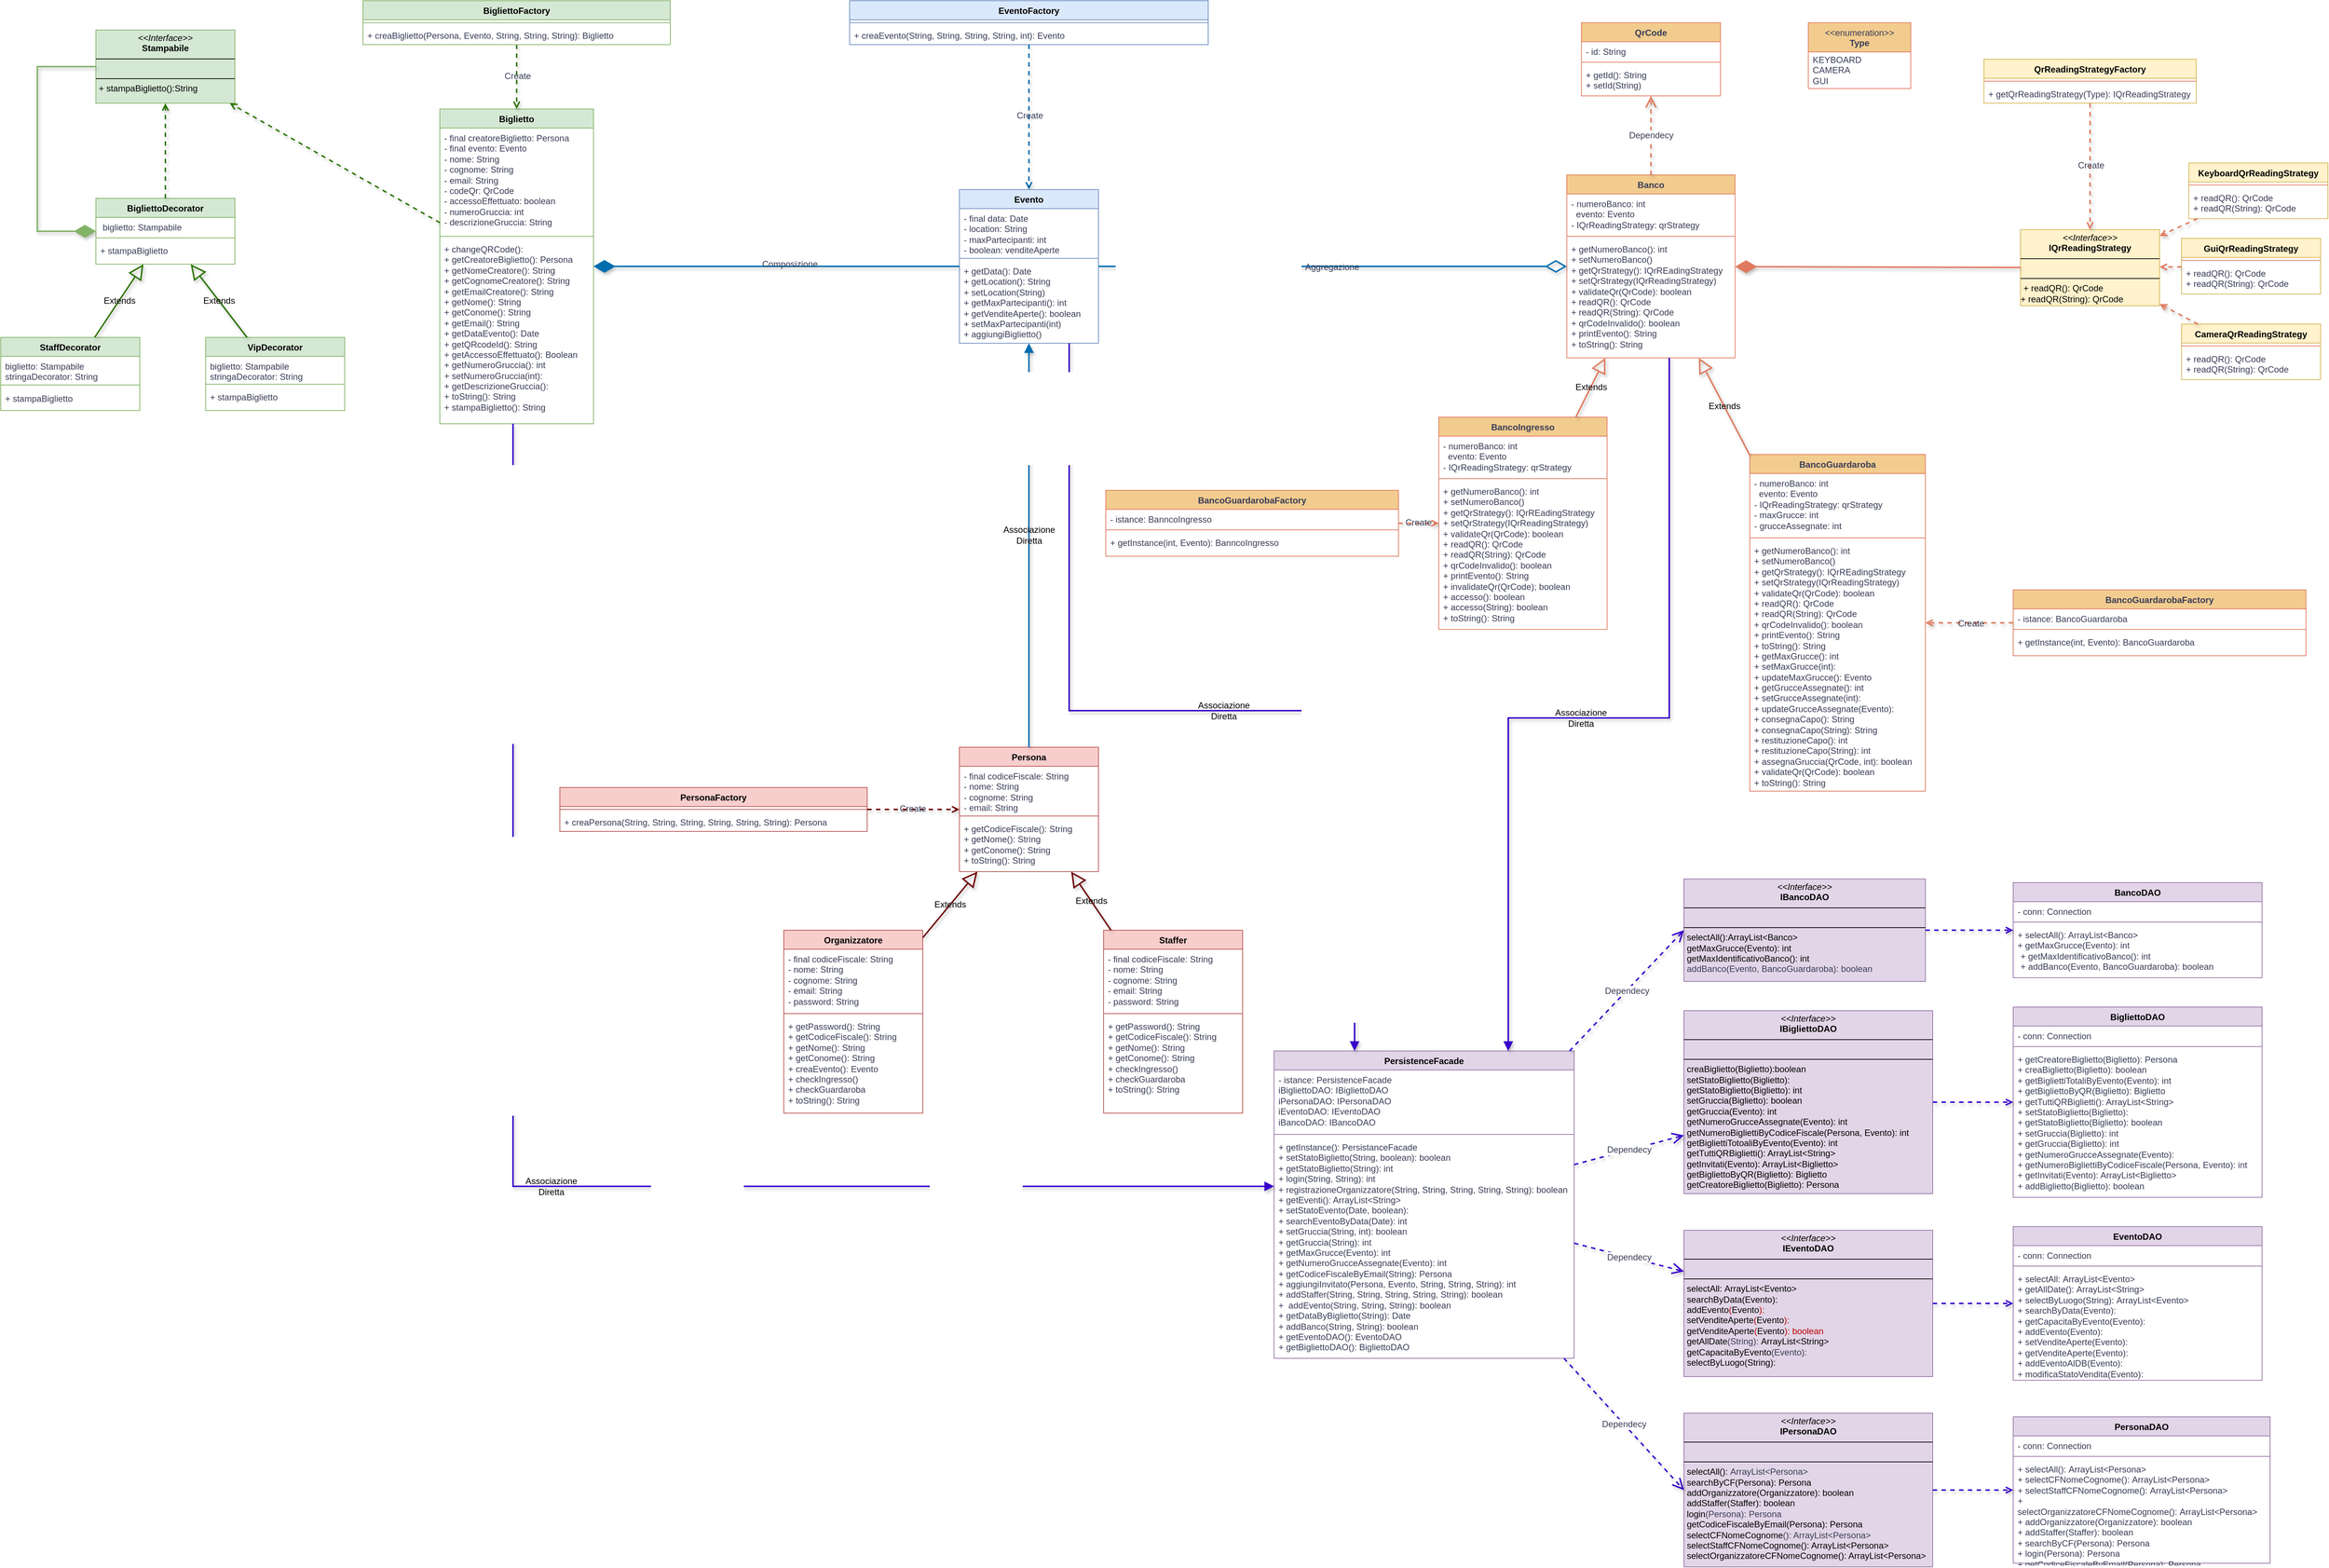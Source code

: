 <mxfile version="26.0.16">
  <diagram id="C5RBs43oDa-KdzZeNtuy" name="Page-1">
    <mxGraphModel dx="3217" dy="3731" grid="1" gridSize="10" guides="1" tooltips="1" connect="1" arrows="1" fold="1" page="1" pageScale="1" pageWidth="827" pageHeight="1169" math="0" shadow="0">
      <root>
        <mxCell id="WIyWlLk6GJQsqaUBKTNV-0" />
        <mxCell id="WIyWlLk6GJQsqaUBKTNV-1" parent="WIyWlLk6GJQsqaUBKTNV-0" />
        <mxCell id="NxLiGsz-mQUTdt12umnU-0" value="EventoFactory" style="swimlane;fontStyle=1;align=center;verticalAlign=top;childLayout=stackLayout;horizontal=1;startSize=26;horizontalStack=0;resizeParent=1;resizeParentMax=0;resizeLast=0;collapsible=1;marginBottom=0;whiteSpace=wrap;html=1;labelBackgroundColor=none;fillColor=#dae8fc;strokeColor=#6c8ebf;" parent="WIyWlLk6GJQsqaUBKTNV-1" vertex="1">
          <mxGeometry x="390" y="-2180" width="490" height="60" as="geometry" />
        </mxCell>
        <mxCell id="NxLiGsz-mQUTdt12umnU-1" value="" style="line;strokeWidth=1;fillColor=#dae8fc;align=left;verticalAlign=middle;spacingTop=-1;spacingLeft=3;spacingRight=3;rotatable=0;labelPosition=right;points=[];portConstraint=eastwest;strokeColor=#6c8ebf;labelBackgroundColor=none;" parent="NxLiGsz-mQUTdt12umnU-0" vertex="1">
          <mxGeometry y="26" width="490" height="8" as="geometry" />
        </mxCell>
        <mxCell id="NxLiGsz-mQUTdt12umnU-2" value="+ creaEvento(String, String, String, String, int): Evento" style="text;strokeColor=none;fillColor=none;align=left;verticalAlign=top;spacingLeft=4;spacingRight=4;overflow=hidden;rotatable=0;points=[[0,0.5],[1,0.5]];portConstraint=eastwest;whiteSpace=wrap;html=1;labelBackgroundColor=none;fontColor=#393C56;" parent="NxLiGsz-mQUTdt12umnU-0" vertex="1">
          <mxGeometry y="34" width="490" height="26" as="geometry" />
        </mxCell>
        <mxCell id="NxLiGsz-mQUTdt12umnU-3" value="" style="html=1;verticalAlign=bottom;labelBackgroundColor=none;endArrow=open;endFill=0;dashed=1;rounded=0;strokeColor=#006EAF;fontColor=default;fillColor=#1ba1e2;shadow=1;strokeWidth=2;" parent="WIyWlLk6GJQsqaUBKTNV-1" source="NxLiGsz-mQUTdt12umnU-0" target="NxLiGsz-mQUTdt12umnU-13" edge="1">
          <mxGeometry width="160" relative="1" as="geometry">
            <mxPoint x="577" y="-1832.5" as="sourcePoint" />
            <mxPoint x="520" y="-1841.218" as="targetPoint" />
          </mxGeometry>
        </mxCell>
        <mxCell id="NxLiGsz-mQUTdt12umnU-7" value="Create" style="edgeLabel;html=1;align=center;verticalAlign=middle;resizable=0;points=[];fontSize=12;labelBackgroundColor=none;fontColor=#393C56;" parent="NxLiGsz-mQUTdt12umnU-3" vertex="1" connectable="0">
          <mxGeometry x="-0.022" y="1" relative="1" as="geometry">
            <mxPoint as="offset" />
          </mxGeometry>
        </mxCell>
        <mxCell id="NxLiGsz-mQUTdt12umnU-13" value="Evento" style="swimlane;fontStyle=1;align=center;verticalAlign=top;childLayout=stackLayout;horizontal=1;startSize=26;horizontalStack=0;resizeParent=1;resizeParentMax=0;resizeLast=0;collapsible=1;marginBottom=0;whiteSpace=wrap;html=1;labelBackgroundColor=none;fillColor=#dae8fc;strokeColor=#6c8ebf;" parent="WIyWlLk6GJQsqaUBKTNV-1" vertex="1">
          <mxGeometry x="540" y="-1922" width="190" height="210" as="geometry" />
        </mxCell>
        <mxCell id="NxLiGsz-mQUTdt12umnU-14" value="- final data: Date&lt;div&gt;- location: String&lt;/div&gt;&lt;div&gt;- maxPartecipanti: int&lt;/div&gt;&lt;div&gt;- boolean: venditeAperte&lt;/div&gt;" style="text;strokeColor=none;fillColor=none;align=left;verticalAlign=top;spacingLeft=4;spacingRight=4;overflow=hidden;rotatable=0;points=[[0,0.5],[1,0.5]];portConstraint=eastwest;whiteSpace=wrap;html=1;labelBackgroundColor=none;fontColor=#393C56;" parent="NxLiGsz-mQUTdt12umnU-13" vertex="1">
          <mxGeometry y="26" width="190" height="64" as="geometry" />
        </mxCell>
        <mxCell id="NxLiGsz-mQUTdt12umnU-15" value="" style="line;strokeWidth=1;fillColor=#dae8fc;align=left;verticalAlign=middle;spacingTop=-1;spacingLeft=3;spacingRight=3;rotatable=0;labelPosition=right;points=[];portConstraint=eastwest;strokeColor=#6c8ebf;labelBackgroundColor=none;" parent="NxLiGsz-mQUTdt12umnU-13" vertex="1">
          <mxGeometry y="90" width="190" height="8" as="geometry" />
        </mxCell>
        <mxCell id="NxLiGsz-mQUTdt12umnU-16" value="+ getData(): Date&lt;div&gt;+ getLocation(): String&lt;/div&gt;&lt;div&gt;+ setLocation(String)&lt;/div&gt;&lt;div&gt;+ getMaxPartecipanti(): int&lt;/div&gt;&lt;div&gt;+ getVenditeAperte(): boolean&lt;/div&gt;&lt;div&gt;+ setMaxPartecipanti(int)&lt;/div&gt;&lt;div&gt;+ aggiungiBiglietto()&lt;/div&gt;" style="text;strokeColor=none;fillColor=none;align=left;verticalAlign=top;spacingLeft=4;spacingRight=4;overflow=hidden;rotatable=0;points=[[0,0.5],[1,0.5]];portConstraint=eastwest;whiteSpace=wrap;html=1;labelBackgroundColor=none;fontColor=#393C56;" parent="NxLiGsz-mQUTdt12umnU-13" vertex="1">
          <mxGeometry y="98" width="190" height="112" as="geometry" />
        </mxCell>
        <mxCell id="NxLiGsz-mQUTdt12umnU-20" value="Persona" style="swimlane;fontStyle=1;align=center;verticalAlign=top;childLayout=stackLayout;horizontal=1;startSize=26;horizontalStack=0;resizeParent=1;resizeParentMax=0;resizeLast=0;collapsible=1;marginBottom=0;whiteSpace=wrap;html=1;labelBackgroundColor=none;fillColor=#f8cecc;strokeColor=#b85450;" parent="WIyWlLk6GJQsqaUBKTNV-1" vertex="1">
          <mxGeometry x="540" y="-1160" width="190" height="170" as="geometry" />
        </mxCell>
        <mxCell id="NxLiGsz-mQUTdt12umnU-21" value="- final codiceFiscale: String&lt;div&gt;- nome: String&lt;/div&gt;&lt;div&gt;- cognome: String&lt;/div&gt;&lt;div&gt;- email: String&lt;/div&gt;" style="text;strokeColor=none;fillColor=none;align=left;verticalAlign=top;spacingLeft=4;spacingRight=4;overflow=hidden;rotatable=0;points=[[0,0.5],[1,0.5]];portConstraint=eastwest;whiteSpace=wrap;html=1;labelBackgroundColor=none;fontColor=#393C56;" parent="NxLiGsz-mQUTdt12umnU-20" vertex="1">
          <mxGeometry y="26" width="190" height="64" as="geometry" />
        </mxCell>
        <mxCell id="NxLiGsz-mQUTdt12umnU-22" value="" style="line;strokeWidth=1;fillColor=#f8cecc;align=left;verticalAlign=middle;spacingTop=-1;spacingLeft=3;spacingRight=3;rotatable=0;labelPosition=right;points=[];portConstraint=eastwest;strokeColor=#b85450;labelBackgroundColor=none;" parent="NxLiGsz-mQUTdt12umnU-20" vertex="1">
          <mxGeometry y="90" width="190" height="8" as="geometry" />
        </mxCell>
        <mxCell id="NxLiGsz-mQUTdt12umnU-23" value="&lt;div&gt;+ getCodiceFiscale(): String&lt;/div&gt;&lt;div&gt;+ getNome(): String&lt;/div&gt;&lt;div&gt;+ getConome(): String&lt;/div&gt;&lt;div&gt;+ toString(): String&lt;/div&gt;" style="text;strokeColor=none;fillColor=none;align=left;verticalAlign=top;spacingLeft=4;spacingRight=4;overflow=hidden;rotatable=0;points=[[0,0.5],[1,0.5]];portConstraint=eastwest;whiteSpace=wrap;html=1;labelBackgroundColor=none;fontColor=#393C56;" parent="NxLiGsz-mQUTdt12umnU-20" vertex="1">
          <mxGeometry y="98" width="190" height="72" as="geometry" />
        </mxCell>
        <mxCell id="NxLiGsz-mQUTdt12umnU-24" value="Organizzatore" style="swimlane;fontStyle=1;align=center;verticalAlign=top;childLayout=stackLayout;horizontal=1;startSize=26;horizontalStack=0;resizeParent=1;resizeParentMax=0;resizeLast=0;collapsible=1;marginBottom=0;whiteSpace=wrap;html=1;labelBackgroundColor=none;fillColor=#f8cecc;strokeColor=#b85450;" parent="WIyWlLk6GJQsqaUBKTNV-1" vertex="1">
          <mxGeometry x="300" y="-910" width="190" height="250" as="geometry" />
        </mxCell>
        <mxCell id="NxLiGsz-mQUTdt12umnU-25" value="- final codiceFiscale: String&lt;div&gt;- nome: String&lt;/div&gt;&lt;div&gt;- cognome: String&lt;/div&gt;&lt;div&gt;- email: String&lt;/div&gt;&lt;div&gt;- password: String&lt;/div&gt;&lt;div&gt;&lt;br&gt;&lt;/div&gt;" style="text;strokeColor=none;fillColor=none;align=left;verticalAlign=top;spacingLeft=4;spacingRight=4;overflow=hidden;rotatable=0;points=[[0,0.5],[1,0.5]];portConstraint=eastwest;whiteSpace=wrap;html=1;labelBackgroundColor=none;fontColor=#393C56;" parent="NxLiGsz-mQUTdt12umnU-24" vertex="1">
          <mxGeometry y="26" width="190" height="84" as="geometry" />
        </mxCell>
        <mxCell id="NxLiGsz-mQUTdt12umnU-26" value="" style="line;strokeWidth=1;fillColor=#f8cecc;align=left;verticalAlign=middle;spacingTop=-1;spacingLeft=3;spacingRight=3;rotatable=0;labelPosition=right;points=[];portConstraint=eastwest;strokeColor=#b85450;labelBackgroundColor=none;" parent="NxLiGsz-mQUTdt12umnU-24" vertex="1">
          <mxGeometry y="110" width="190" height="8" as="geometry" />
        </mxCell>
        <mxCell id="NxLiGsz-mQUTdt12umnU-27" value="+ getPassword(): String&lt;div&gt;+ getCodiceFiscale(): String&lt;/div&gt;&lt;div&gt;+ getNome(): String&lt;/div&gt;&lt;div&gt;+ getConome(): String&lt;/div&gt;&lt;div&gt;+ creaEvento(): Evento&lt;/div&gt;&lt;div&gt;+ checkIngresso()&lt;/div&gt;&lt;div&gt;+ checkGuardaroba&lt;/div&gt;&lt;div&gt;+ toString(): String&lt;/div&gt;" style="text;strokeColor=none;fillColor=none;align=left;verticalAlign=top;spacingLeft=4;spacingRight=4;overflow=hidden;rotatable=0;points=[[0,0.5],[1,0.5]];portConstraint=eastwest;whiteSpace=wrap;html=1;labelBackgroundColor=none;fontColor=#393C56;" parent="NxLiGsz-mQUTdt12umnU-24" vertex="1">
          <mxGeometry y="118" width="190" height="132" as="geometry" />
        </mxCell>
        <mxCell id="NxLiGsz-mQUTdt12umnU-28" value="Staffer" style="swimlane;fontStyle=1;align=center;verticalAlign=top;childLayout=stackLayout;horizontal=1;startSize=26;horizontalStack=0;resizeParent=1;resizeParentMax=0;resizeLast=0;collapsible=1;marginBottom=0;whiteSpace=wrap;html=1;labelBackgroundColor=none;fillColor=#f8cecc;strokeColor=#b85450;" parent="WIyWlLk6GJQsqaUBKTNV-1" vertex="1">
          <mxGeometry x="737" y="-910" width="190" height="250" as="geometry" />
        </mxCell>
        <mxCell id="NxLiGsz-mQUTdt12umnU-29" value="- final codiceFiscale: String&lt;div&gt;- nome: String&lt;/div&gt;&lt;div&gt;- cognome: String&lt;/div&gt;&lt;div&gt;- email: String&lt;/div&gt;&lt;div&gt;&lt;div&gt;- password: String&lt;/div&gt;&lt;div&gt;&lt;br&gt;&lt;/div&gt;&lt;/div&gt;" style="text;strokeColor=none;fillColor=none;align=left;verticalAlign=top;spacingLeft=4;spacingRight=4;overflow=hidden;rotatable=0;points=[[0,0.5],[1,0.5]];portConstraint=eastwest;whiteSpace=wrap;html=1;labelBackgroundColor=none;fontColor=#393C56;" parent="NxLiGsz-mQUTdt12umnU-28" vertex="1">
          <mxGeometry y="26" width="190" height="84" as="geometry" />
        </mxCell>
        <mxCell id="NxLiGsz-mQUTdt12umnU-30" value="" style="line;strokeWidth=1;fillColor=#f8cecc;align=left;verticalAlign=middle;spacingTop=-1;spacingLeft=3;spacingRight=3;rotatable=0;labelPosition=right;points=[];portConstraint=eastwest;strokeColor=#b85450;labelBackgroundColor=none;" parent="NxLiGsz-mQUTdt12umnU-28" vertex="1">
          <mxGeometry y="110" width="190" height="8" as="geometry" />
        </mxCell>
        <mxCell id="NxLiGsz-mQUTdt12umnU-31" value="+ getPassword(): String&lt;div&gt;+ getCodiceFiscale(): String&lt;/div&gt;&lt;div&gt;+ getNome(): String&lt;/div&gt;&lt;div&gt;+ getConome(): String&lt;/div&gt;&lt;div&gt;&lt;span style=&quot;background-color: transparent; color: light-dark(rgb(57, 60, 86), rgb(182, 184, 207));&quot;&gt;+ checkIngresso()&lt;/span&gt;&lt;/div&gt;&lt;div&gt;+ checkGuardaroba&lt;/div&gt;&lt;div&gt;+ toString(): String&lt;/div&gt;" style="text;strokeColor=none;fillColor=none;align=left;verticalAlign=top;spacingLeft=4;spacingRight=4;overflow=hidden;rotatable=0;points=[[0,0.5],[1,0.5]];portConstraint=eastwest;whiteSpace=wrap;html=1;labelBackgroundColor=none;fontColor=#393C56;" parent="NxLiGsz-mQUTdt12umnU-28" vertex="1">
          <mxGeometry y="118" width="190" height="132" as="geometry" />
        </mxCell>
        <mxCell id="NxLiGsz-mQUTdt12umnU-32" value="PersonaFactory" style="swimlane;fontStyle=1;align=center;verticalAlign=top;childLayout=stackLayout;horizontal=1;startSize=26;horizontalStack=0;resizeParent=1;resizeParentMax=0;resizeLast=0;collapsible=1;marginBottom=0;whiteSpace=wrap;html=1;labelBackgroundColor=none;fillColor=#f8cecc;strokeColor=#b85450;" parent="WIyWlLk6GJQsqaUBKTNV-1" vertex="1">
          <mxGeometry x="-6" y="-1105" width="420" height="60" as="geometry" />
        </mxCell>
        <mxCell id="NxLiGsz-mQUTdt12umnU-33" value="" style="line;strokeWidth=1;fillColor=#f8cecc;align=left;verticalAlign=middle;spacingTop=-1;spacingLeft=3;spacingRight=3;rotatable=0;labelPosition=right;points=[];portConstraint=eastwest;strokeColor=#b85450;labelBackgroundColor=none;" parent="NxLiGsz-mQUTdt12umnU-32" vertex="1">
          <mxGeometry y="26" width="420" height="8" as="geometry" />
        </mxCell>
        <mxCell id="NxLiGsz-mQUTdt12umnU-34" value="+ creaPersona(String, String, String, String, String, String): Persona" style="text;strokeColor=none;fillColor=none;align=left;verticalAlign=top;spacingLeft=4;spacingRight=4;overflow=hidden;rotatable=0;points=[[0,0.5],[1,0.5]];portConstraint=eastwest;whiteSpace=wrap;html=1;labelBackgroundColor=none;fontColor=#393C56;" parent="NxLiGsz-mQUTdt12umnU-32" vertex="1">
          <mxGeometry y="34" width="420" height="26" as="geometry" />
        </mxCell>
        <mxCell id="NxLiGsz-mQUTdt12umnU-35" value="Biglietto" style="swimlane;fontStyle=1;align=center;verticalAlign=top;childLayout=stackLayout;horizontal=1;startSize=26;horizontalStack=0;resizeParent=1;resizeParentMax=0;resizeLast=0;collapsible=1;marginBottom=0;whiteSpace=wrap;html=1;labelBackgroundColor=none;fillColor=#d5e8d4;strokeColor=#82b366;" parent="WIyWlLk6GJQsqaUBKTNV-1" vertex="1">
          <mxGeometry x="-170" y="-2032" width="210" height="430" as="geometry" />
        </mxCell>
        <mxCell id="NxLiGsz-mQUTdt12umnU-36" value="- final creatoreBiglietto: Persona&lt;div&gt;- final evento: Evento&lt;/div&gt;&lt;div&gt;- nome: String&lt;/div&gt;&lt;div&gt;- cognome: String&lt;/div&gt;&lt;div&gt;- email: String&lt;/div&gt;&lt;div&gt;- codeQr: QrCode&lt;/div&gt;&lt;div&gt;- accessoEffettuato: boolean&lt;/div&gt;&lt;div&gt;- numeroGruccia: int&lt;/div&gt;&lt;div&gt;- descrizioneGruccia: String&lt;/div&gt;&lt;div&gt;&lt;br&gt;&lt;/div&gt;" style="text;strokeColor=none;fillColor=none;align=left;verticalAlign=top;spacingLeft=4;spacingRight=4;overflow=hidden;rotatable=0;points=[[0,0.5],[1,0.5]];portConstraint=eastwest;whiteSpace=wrap;html=1;labelBackgroundColor=none;fontColor=#393C56;" parent="NxLiGsz-mQUTdt12umnU-35" vertex="1">
          <mxGeometry y="26" width="210" height="144" as="geometry" />
        </mxCell>
        <mxCell id="NxLiGsz-mQUTdt12umnU-37" value="" style="line;strokeWidth=1;fillColor=#d5e8d4;align=left;verticalAlign=middle;spacingTop=-1;spacingLeft=3;spacingRight=3;rotatable=0;labelPosition=right;points=[];portConstraint=eastwest;strokeColor=#82b366;labelBackgroundColor=none;" parent="NxLiGsz-mQUTdt12umnU-35" vertex="1">
          <mxGeometry y="170" width="210" height="8" as="geometry" />
        </mxCell>
        <mxCell id="NxLiGsz-mQUTdt12umnU-38" value="+ changeQRCode():&lt;div&gt;+ getCreatoreBiglietto(): Persona&lt;/div&gt;&lt;div&gt;+ getNomeCreatore(): String&lt;/div&gt;&lt;div&gt;+ getCognomeCreatore(): String&lt;/div&gt;&lt;div&gt;+ getEmailCreatore(): String&lt;/div&gt;&lt;div&gt;&lt;div&gt;+ getNome(): String&lt;/div&gt;&lt;div&gt;+ getConome(): String&lt;/div&gt;&lt;/div&gt;&lt;div&gt;+ getEmail(): String&lt;/div&gt;&lt;div&gt;+ getDataEvento(): Date&lt;/div&gt;&lt;div&gt;+ getQRcodeId(): String&lt;/div&gt;&lt;div&gt;+ getAccessoEffettuato(): Boolean&lt;/div&gt;&lt;div&gt;+ getNumeroGruccia(): int&lt;/div&gt;&lt;div&gt;+ setNumeroGruccia(int):&lt;/div&gt;&lt;div&gt;+ getDescrizioneGruccia():&lt;/div&gt;&lt;div&gt;+ toString(): String&lt;/div&gt;&lt;div&gt;+ stampaBiglietto(): String&lt;/div&gt;" style="text;strokeColor=none;fillColor=none;align=left;verticalAlign=top;spacingLeft=4;spacingRight=4;overflow=hidden;rotatable=0;points=[[0,0.5],[1,0.5]];portConstraint=eastwest;whiteSpace=wrap;html=1;labelBackgroundColor=none;fontColor=#393C56;" parent="NxLiGsz-mQUTdt12umnU-35" vertex="1">
          <mxGeometry y="178" width="210" height="252" as="geometry" />
        </mxCell>
        <mxCell id="NxLiGsz-mQUTdt12umnU-42" value="BigliettoDecorator" style="swimlane;fontStyle=1;align=center;verticalAlign=top;childLayout=stackLayout;horizontal=1;startSize=26;horizontalStack=0;resizeParent=1;resizeParentMax=0;resizeLast=0;collapsible=1;marginBottom=0;whiteSpace=wrap;html=1;labelBackgroundColor=none;fillColor=#d5e8d4;strokeColor=#82b366;" parent="WIyWlLk6GJQsqaUBKTNV-1" vertex="1">
          <mxGeometry x="-640" y="-1910" width="190" height="90" as="geometry" />
        </mxCell>
        <mxCell id="NxLiGsz-mQUTdt12umnU-43" value="&amp;nbsp;biglietto: Stampabile" style="text;strokeColor=none;fillColor=none;align=left;verticalAlign=top;spacingLeft=4;spacingRight=4;overflow=hidden;rotatable=0;points=[[0,0.5],[1,0.5]];portConstraint=eastwest;whiteSpace=wrap;html=1;labelBackgroundColor=none;fontColor=#393C56;" parent="NxLiGsz-mQUTdt12umnU-42" vertex="1">
          <mxGeometry y="26" width="190" height="24" as="geometry" />
        </mxCell>
        <mxCell id="NxLiGsz-mQUTdt12umnU-44" value="" style="line;strokeWidth=1;fillColor=#d5e8d4;align=left;verticalAlign=middle;spacingTop=-1;spacingLeft=3;spacingRight=3;rotatable=0;labelPosition=right;points=[];portConstraint=eastwest;strokeColor=#82b366;labelBackgroundColor=none;" parent="NxLiGsz-mQUTdt12umnU-42" vertex="1">
          <mxGeometry y="50" width="190" height="8" as="geometry" />
        </mxCell>
        <mxCell id="NxLiGsz-mQUTdt12umnU-45" value="+ stampaBiglietto" style="text;strokeColor=none;fillColor=none;align=left;verticalAlign=top;spacingLeft=4;spacingRight=4;overflow=hidden;rotatable=0;points=[[0,0.5],[1,0.5]];portConstraint=eastwest;whiteSpace=wrap;html=1;labelBackgroundColor=none;fontColor=#393C56;" parent="NxLiGsz-mQUTdt12umnU-42" vertex="1">
          <mxGeometry y="58" width="190" height="32" as="geometry" />
        </mxCell>
        <mxCell id="NxLiGsz-mQUTdt12umnU-46" value="StaffDecorator" style="swimlane;fontStyle=1;align=center;verticalAlign=top;childLayout=stackLayout;horizontal=1;startSize=26;horizontalStack=0;resizeParent=1;resizeParentMax=0;resizeLast=0;collapsible=1;marginBottom=0;whiteSpace=wrap;html=1;labelBackgroundColor=none;fillColor=#d5e8d4;strokeColor=#82b366;" parent="WIyWlLk6GJQsqaUBKTNV-1" vertex="1">
          <mxGeometry x="-770" y="-1720" width="190" height="100" as="geometry" />
        </mxCell>
        <mxCell id="NxLiGsz-mQUTdt12umnU-47" value="biglietto: Stampabile&lt;div&gt;stringaDecorator: String&lt;/div&gt;" style="text;strokeColor=none;fillColor=none;align=left;verticalAlign=top;spacingLeft=4;spacingRight=4;overflow=hidden;rotatable=0;points=[[0,0.5],[1,0.5]];portConstraint=eastwest;whiteSpace=wrap;html=1;labelBackgroundColor=none;fontColor=#393C56;" parent="NxLiGsz-mQUTdt12umnU-46" vertex="1">
          <mxGeometry y="26" width="190" height="34" as="geometry" />
        </mxCell>
        <mxCell id="NxLiGsz-mQUTdt12umnU-48" value="" style="line;strokeWidth=1;fillColor=#d5e8d4;align=left;verticalAlign=middle;spacingTop=-1;spacingLeft=3;spacingRight=3;rotatable=0;labelPosition=right;points=[];portConstraint=eastwest;strokeColor=#82b366;labelBackgroundColor=none;" parent="NxLiGsz-mQUTdt12umnU-46" vertex="1">
          <mxGeometry y="60" width="190" height="10" as="geometry" />
        </mxCell>
        <mxCell id="NxLiGsz-mQUTdt12umnU-56" value="+ stampaBiglietto" style="text;strokeColor=none;fillColor=none;align=left;verticalAlign=top;spacingLeft=4;spacingRight=4;overflow=hidden;rotatable=0;points=[[0,0.5],[1,0.5]];portConstraint=eastwest;whiteSpace=wrap;html=1;labelBackgroundColor=none;fontColor=#393C56;" parent="NxLiGsz-mQUTdt12umnU-46" vertex="1">
          <mxGeometry y="70" width="190" height="30" as="geometry" />
        </mxCell>
        <mxCell id="NxLiGsz-mQUTdt12umnU-50" value="VipDecorator" style="swimlane;fontStyle=1;align=center;verticalAlign=top;childLayout=stackLayout;horizontal=1;startSize=26;horizontalStack=0;resizeParent=1;resizeParentMax=0;resizeLast=0;collapsible=1;marginBottom=0;whiteSpace=wrap;html=1;labelBackgroundColor=none;fillColor=#d5e8d4;strokeColor=#82b366;" parent="WIyWlLk6GJQsqaUBKTNV-1" vertex="1">
          <mxGeometry x="-490" y="-1720" width="190" height="100" as="geometry" />
        </mxCell>
        <mxCell id="NxLiGsz-mQUTdt12umnU-51" value="biglietto: Stampabile&lt;div&gt;stringaDecorator: String&lt;/div&gt;" style="text;strokeColor=none;fillColor=none;align=left;verticalAlign=top;spacingLeft=4;spacingRight=4;overflow=hidden;rotatable=0;points=[[0,0.5],[1,0.5]];portConstraint=eastwest;whiteSpace=wrap;html=1;labelBackgroundColor=none;fontColor=#393C56;" parent="NxLiGsz-mQUTdt12umnU-50" vertex="1">
          <mxGeometry y="26" width="190" height="34" as="geometry" />
        </mxCell>
        <mxCell id="NxLiGsz-mQUTdt12umnU-52" value="" style="line;strokeWidth=1;fillColor=#d5e8d4;align=left;verticalAlign=middle;spacingTop=-1;spacingLeft=3;spacingRight=3;rotatable=0;labelPosition=right;points=[];portConstraint=eastwest;strokeColor=#82b366;labelBackgroundColor=none;" parent="NxLiGsz-mQUTdt12umnU-50" vertex="1">
          <mxGeometry y="60" width="190" height="8" as="geometry" />
        </mxCell>
        <mxCell id="NxLiGsz-mQUTdt12umnU-53" value="+ stampaBiglietto" style="text;strokeColor=none;fillColor=none;align=left;verticalAlign=top;spacingLeft=4;spacingRight=4;overflow=hidden;rotatable=0;points=[[0,0.5],[1,0.5]];portConstraint=eastwest;whiteSpace=wrap;html=1;labelBackgroundColor=none;fontColor=#393C56;" parent="NxLiGsz-mQUTdt12umnU-50" vertex="1">
          <mxGeometry y="68" width="190" height="32" as="geometry" />
        </mxCell>
        <mxCell id="NxLiGsz-mQUTdt12umnU-55" value="&lt;p style=&quot;margin:0px;margin-top:4px;text-align:center;&quot;&gt;&lt;i&gt;&amp;lt;&amp;lt;Interface&amp;gt;&amp;gt;&lt;/i&gt;&lt;br&gt;&lt;b&gt;Stampabile&lt;/b&gt;&lt;/p&gt;&lt;hr size=&quot;1&quot; style=&quot;border-style:solid;&quot;&gt;&lt;p style=&quot;margin:0px;margin-left:4px;&quot;&gt;&lt;br&gt;&lt;/p&gt;&lt;hr size=&quot;1&quot; style=&quot;border-style:solid;&quot;&gt;&lt;p style=&quot;margin:0px;margin-left:4px;&quot;&gt;+ stampaBiglietto():String&lt;br&gt;&lt;/p&gt;" style="verticalAlign=top;align=left;overflow=fill;html=1;whiteSpace=wrap;labelBackgroundColor=none;fillColor=#d5e8d4;strokeColor=#82b366;" parent="WIyWlLk6GJQsqaUBKTNV-1" vertex="1">
          <mxGeometry x="-640" y="-2140" width="190" height="100" as="geometry" />
        </mxCell>
        <mxCell id="NxLiGsz-mQUTdt12umnU-58" value="" style="html=1;verticalAlign=bottom;labelBackgroundColor=none;endArrow=open;endFill=0;dashed=1;rounded=0;strokeColor=#2D7600;fontColor=default;fillColor=#60a917;shadow=1;strokeWidth=2;" parent="WIyWlLk6GJQsqaUBKTNV-1" source="NxLiGsz-mQUTdt12umnU-39" target="NxLiGsz-mQUTdt12umnU-35" edge="1">
          <mxGeometry width="160" relative="1" as="geometry">
            <mxPoint x="-210" y="-2126" as="sourcePoint" />
            <mxPoint x="15" y="-2190" as="targetPoint" />
          </mxGeometry>
        </mxCell>
        <mxCell id="NxLiGsz-mQUTdt12umnU-59" value="Create" style="edgeLabel;html=1;align=center;verticalAlign=middle;resizable=0;points=[];fontSize=12;labelBackgroundColor=none;fontColor=#393C56;" parent="NxLiGsz-mQUTdt12umnU-58" vertex="1" connectable="0">
          <mxGeometry x="-0.022" y="1" relative="1" as="geometry">
            <mxPoint as="offset" />
          </mxGeometry>
        </mxCell>
        <mxCell id="NxLiGsz-mQUTdt12umnU-60" value="" style="html=1;verticalAlign=bottom;labelBackgroundColor=none;endArrow=open;endFill=0;dashed=1;rounded=0;strokeColor=#6F0000;fontColor=default;fillColor=#a20025;shadow=1;strokeWidth=2;" parent="WIyWlLk6GJQsqaUBKTNV-1" source="NxLiGsz-mQUTdt12umnU-32" target="NxLiGsz-mQUTdt12umnU-20" edge="1">
          <mxGeometry width="160" relative="1" as="geometry">
            <mxPoint x="430" y="-1072" as="sourcePoint" />
            <mxPoint x="490" y="-1070" as="targetPoint" />
          </mxGeometry>
        </mxCell>
        <mxCell id="NxLiGsz-mQUTdt12umnU-61" value="Create" style="edgeLabel;html=1;align=center;verticalAlign=middle;resizable=0;points=[];fontSize=12;labelBackgroundColor=none;fontColor=#393C56;" parent="NxLiGsz-mQUTdt12umnU-60" vertex="1" connectable="0">
          <mxGeometry x="-0.022" y="1" relative="1" as="geometry">
            <mxPoint as="offset" />
          </mxGeometry>
        </mxCell>
        <object label="" Implements="" id="NxLiGsz-mQUTdt12umnU-62">
          <mxCell style="html=1;verticalAlign=bottom;labelBackgroundColor=none;endArrow=open;endFill=0;dashed=1;rounded=0;strokeColor=#2D7600;fontColor=default;fillColor=#60a917;shadow=1;strokeWidth=2;" parent="WIyWlLk6GJQsqaUBKTNV-1" source="NxLiGsz-mQUTdt12umnU-42" target="NxLiGsz-mQUTdt12umnU-55" edge="1">
            <mxGeometry width="160" relative="1" as="geometry">
              <mxPoint x="-660" y="-2090" as="sourcePoint" />
              <mxPoint x="-470" y="-2090" as="targetPoint" />
            </mxGeometry>
          </mxCell>
        </object>
        <object label="" Implements="" id="NxLiGsz-mQUTdt12umnU-67">
          <mxCell style="html=1;verticalAlign=bottom;labelBackgroundColor=none;endArrow=open;endFill=0;dashed=1;rounded=0;strokeColor=#2D7600;fontColor=default;fillColor=#60a917;shadow=1;strokeWidth=2;" parent="WIyWlLk6GJQsqaUBKTNV-1" source="NxLiGsz-mQUTdt12umnU-35" target="NxLiGsz-mQUTdt12umnU-55" edge="1">
            <mxGeometry width="160" relative="1" as="geometry">
              <mxPoint x="-504" y="-1900" as="sourcePoint" />
              <mxPoint x="-260" y="-2040" as="targetPoint" />
            </mxGeometry>
          </mxCell>
        </object>
        <mxCell id="NxLiGsz-mQUTdt12umnU-69" value="Extends" style="endArrow=block;endSize=16;endFill=0;html=1;rounded=0;fontSize=12;curved=1;labelBackgroundColor=none;strokeColor=#2D7600;fontColor=default;fillColor=#60a917;shadow=1;strokeWidth=2;" parent="WIyWlLk6GJQsqaUBKTNV-1" source="NxLiGsz-mQUTdt12umnU-50" target="NxLiGsz-mQUTdt12umnU-42" edge="1">
          <mxGeometry width="160" relative="1" as="geometry">
            <mxPoint x="-86" y="-1673" as="sourcePoint" />
            <mxPoint x="-133" y="-1763" as="targetPoint" />
          </mxGeometry>
        </mxCell>
        <mxCell id="NxLiGsz-mQUTdt12umnU-70" value="Extends" style="endArrow=block;endSize=16;endFill=0;html=1;rounded=0;fontSize=12;curved=1;labelBackgroundColor=none;strokeColor=#2D7600;fontColor=default;fillColor=#60a917;shadow=1;strokeWidth=2;" parent="WIyWlLk6GJQsqaUBKTNV-1" source="NxLiGsz-mQUTdt12umnU-46" target="NxLiGsz-mQUTdt12umnU-42" edge="1">
          <mxGeometry width="160" relative="1" as="geometry">
            <mxPoint x="-399" y="-1640" as="sourcePoint" />
            <mxPoint x="-507" y="-1810" as="targetPoint" />
          </mxGeometry>
        </mxCell>
        <mxCell id="NxLiGsz-mQUTdt12umnU-71" value="" style="endArrow=diamondThin;endFill=1;endSize=24;html=1;rounded=0;curved=0;labelBackgroundColor=none;strokeColor=#82b366;fontColor=default;fillColor=#d5e8d4;shadow=1;strokeWidth=2;" parent="WIyWlLk6GJQsqaUBKTNV-1" source="NxLiGsz-mQUTdt12umnU-55" target="NxLiGsz-mQUTdt12umnU-42" edge="1">
          <mxGeometry width="160" relative="1" as="geometry">
            <mxPoint x="-710" y="-1850" as="sourcePoint" />
            <mxPoint x="-577" y="-2180" as="targetPoint" />
            <Array as="points">
              <mxPoint x="-720" y="-2090" />
              <mxPoint x="-720" y="-1865" />
            </Array>
          </mxGeometry>
        </mxCell>
        <mxCell id="NxLiGsz-mQUTdt12umnU-72" value="Extends" style="endArrow=block;endSize=16;endFill=0;html=1;rounded=0;fontSize=12;curved=1;labelBackgroundColor=none;strokeColor=#6F0000;fontColor=default;fillColor=#a20025;shadow=1;strokeWidth=2;" parent="WIyWlLk6GJQsqaUBKTNV-1" source="NxLiGsz-mQUTdt12umnU-28" target="NxLiGsz-mQUTdt12umnU-20" edge="1">
          <mxGeometry width="160" relative="1" as="geometry">
            <mxPoint x="587" y="240" as="sourcePoint" />
            <mxPoint x="508" y="90" as="targetPoint" />
          </mxGeometry>
        </mxCell>
        <mxCell id="NxLiGsz-mQUTdt12umnU-73" value="Extends" style="endArrow=block;endSize=16;endFill=0;html=1;rounded=0;fontSize=12;curved=1;labelBackgroundColor=none;strokeColor=#6F0000;fontColor=default;fillColor=#a20025;shadow=1;strokeWidth=2;" parent="WIyWlLk6GJQsqaUBKTNV-1" source="NxLiGsz-mQUTdt12umnU-24" target="NxLiGsz-mQUTdt12umnU-20" edge="1">
          <mxGeometry width="160" relative="1" as="geometry">
            <mxPoint x="757" y="-900" as="sourcePoint" />
            <mxPoint x="703" y="-980" as="targetPoint" />
          </mxGeometry>
        </mxCell>
        <mxCell id="NxLiGsz-mQUTdt12umnU-74" value="Banco" style="swimlane;fontStyle=1;align=center;verticalAlign=top;childLayout=stackLayout;horizontal=1;startSize=26;horizontalStack=0;resizeParent=1;resizeParentMax=0;resizeLast=0;collapsible=1;marginBottom=0;whiteSpace=wrap;html=1;labelBackgroundColor=none;fillColor=#F2CC8F;strokeColor=#E07A5F;fontColor=#393C56;" parent="WIyWlLk6GJQsqaUBKTNV-1" vertex="1">
          <mxGeometry x="1370" y="-1942" width="230" height="250" as="geometry" />
        </mxCell>
        <mxCell id="NxLiGsz-mQUTdt12umnU-75" value="- numeroBanco: int&amp;nbsp;&lt;div&gt;&lt;span style=&quot;background-color: transparent; color: light-dark(rgb(57, 60, 86), rgb(182, 184, 207));&quot;&gt;&amp;nbsp; evento: Evento&lt;/span&gt;&lt;/div&gt;&lt;div&gt;- IQrReadingStrategy: qrStrategy&lt;br&gt;&lt;div&gt;&lt;br&gt;&lt;/div&gt;&lt;/div&gt;" style="text;strokeColor=none;fillColor=none;align=left;verticalAlign=top;spacingLeft=4;spacingRight=4;overflow=hidden;rotatable=0;points=[[0,0.5],[1,0.5]];portConstraint=eastwest;whiteSpace=wrap;html=1;labelBackgroundColor=none;fontColor=#393C56;" parent="NxLiGsz-mQUTdt12umnU-74" vertex="1">
          <mxGeometry y="26" width="230" height="54" as="geometry" />
        </mxCell>
        <mxCell id="NxLiGsz-mQUTdt12umnU-76" value="" style="line;strokeWidth=1;fillColor=none;align=left;verticalAlign=middle;spacingTop=-1;spacingLeft=3;spacingRight=3;rotatable=0;labelPosition=right;points=[];portConstraint=eastwest;strokeColor=#E07A5F;labelBackgroundColor=none;fontColor=#393C56;" parent="NxLiGsz-mQUTdt12umnU-74" vertex="1">
          <mxGeometry y="80" width="230" height="8" as="geometry" />
        </mxCell>
        <mxCell id="NxLiGsz-mQUTdt12umnU-77" value="+ getNumeroBanco(): int&lt;div&gt;+ setNumeroBanco()&lt;/div&gt;&lt;div&gt;+ getQrStrategy(): IQrREadingStrategy&lt;/div&gt;&lt;div&gt;+ setQrStrategy(IQrReadingStrategy)&lt;/div&gt;&lt;div&gt;+ validateQr(QrCode): boolean&lt;/div&gt;&lt;div&gt;+ readQR(): QrCode&lt;/div&gt;&lt;div&gt;+ readQR(String): QrCode&lt;/div&gt;&lt;div&gt;+ qrCodeInvalido(): boolean&lt;/div&gt;&lt;div&gt;+ printEvento(): String&lt;/div&gt;&lt;div&gt;+ toString(): String&lt;/div&gt;&lt;div&gt;&lt;br&gt;&lt;/div&gt;&lt;div&gt;&lt;br&gt;&lt;/div&gt;" style="text;strokeColor=none;fillColor=none;align=left;verticalAlign=top;spacingLeft=4;spacingRight=4;overflow=hidden;rotatable=0;points=[[0,0.5],[1,0.5]];portConstraint=eastwest;whiteSpace=wrap;html=1;labelBackgroundColor=none;fontColor=#393C56;" parent="NxLiGsz-mQUTdt12umnU-74" vertex="1">
          <mxGeometry y="88" width="230" height="162" as="geometry" />
        </mxCell>
        <mxCell id="NxLiGsz-mQUTdt12umnU-78" value="BancoGuardaroba" style="swimlane;fontStyle=1;align=center;verticalAlign=top;childLayout=stackLayout;horizontal=1;startSize=26;horizontalStack=0;resizeParent=1;resizeParentMax=0;resizeLast=0;collapsible=1;marginBottom=0;whiteSpace=wrap;html=1;labelBackgroundColor=none;fillColor=#F2CC8F;strokeColor=#E07A5F;fontColor=#393C56;" parent="WIyWlLk6GJQsqaUBKTNV-1" vertex="1">
          <mxGeometry x="1620" y="-1560" width="240" height="460" as="geometry" />
        </mxCell>
        <mxCell id="NxLiGsz-mQUTdt12umnU-79" value="- numeroBanco: int&amp;nbsp;&lt;div&gt;&lt;span style=&quot;background-color: transparent; color: light-dark(rgb(57, 60, 86), rgb(182, 184, 207));&quot;&gt;&amp;nbsp; evento: Evento&lt;/span&gt;&lt;/div&gt;&lt;div&gt;- IQrReadingStrategy: qrStrategy&lt;br&gt;&lt;div&gt;- maxGrucce: int&lt;/div&gt;&lt;/div&gt;&lt;div&gt;- grucceAssegnate: int&lt;/div&gt;" style="text;strokeColor=none;fillColor=none;align=left;verticalAlign=top;spacingLeft=4;spacingRight=4;overflow=hidden;rotatable=0;points=[[0,0.5],[1,0.5]];portConstraint=eastwest;whiteSpace=wrap;html=1;labelBackgroundColor=none;fontColor=#393C56;" parent="NxLiGsz-mQUTdt12umnU-78" vertex="1">
          <mxGeometry y="26" width="240" height="84" as="geometry" />
        </mxCell>
        <mxCell id="NxLiGsz-mQUTdt12umnU-80" value="" style="line;strokeWidth=1;fillColor=none;align=left;verticalAlign=middle;spacingTop=-1;spacingLeft=3;spacingRight=3;rotatable=0;labelPosition=right;points=[];portConstraint=eastwest;strokeColor=#E07A5F;labelBackgroundColor=none;fontColor=#393C56;" parent="NxLiGsz-mQUTdt12umnU-78" vertex="1">
          <mxGeometry y="110" width="240" height="8" as="geometry" />
        </mxCell>
        <mxCell id="NxLiGsz-mQUTdt12umnU-81" value="+ getNumeroBanco(): int&lt;div&gt;+ setNumeroBanco()&lt;/div&gt;&lt;div&gt;+ getQrStrategy(): IQrREadingStrategy&lt;/div&gt;&lt;div&gt;+ setQrStrategy(IQrReadingStrategy)&lt;/div&gt;&lt;div&gt;+ validateQr(QrCode): boolean&lt;/div&gt;&lt;div&gt;+ readQR(): QrCode&lt;/div&gt;&lt;div&gt;+ readQR(String): QrCode&lt;/div&gt;&lt;div&gt;+ qrCodeInvalido(): boolean&lt;/div&gt;&lt;div&gt;+ printEvento(): String&lt;/div&gt;&lt;div&gt;+ toString(): String&lt;/div&gt;&lt;div&gt;+ getMaxGrucce(): int&lt;/div&gt;&lt;div&gt;+ setMaxGrucce(int):&lt;/div&gt;&lt;div&gt;+ updateMaxGrucce(): Evento&lt;/div&gt;&lt;div&gt;+ getGrucceAssegnate(): int&lt;/div&gt;&lt;div&gt;+ setGrucceAssegnate(int):&lt;/div&gt;&lt;div&gt;+ updateGrucceAssegnate(Evento):&lt;/div&gt;&lt;div&gt;+ consegnaCapo(): String&lt;/div&gt;&lt;div&gt;+ consegnaCapo(String): String&lt;/div&gt;&lt;div&gt;+ restituzioneCapo(): int&lt;/div&gt;&lt;div&gt;+ restituzioneCapo(String): int&lt;/div&gt;&lt;div&gt;+ assegnaGruccia(QrCode, int): boolean&lt;/div&gt;&lt;div&gt;+ validateQr(QrCode): boolean&lt;/div&gt;&lt;div&gt;&lt;div&gt;+ toString(): String&lt;/div&gt;&lt;/div&gt;&lt;div&gt;&lt;br&gt;&lt;/div&gt;&lt;div&gt;&lt;br&gt;&lt;/div&gt;&lt;div&gt;&lt;br&gt;&lt;/div&gt;&lt;div&gt;&lt;br&gt;&lt;/div&gt;&lt;div&gt;&lt;br&gt;&lt;/div&gt;" style="text;strokeColor=none;fillColor=none;align=left;verticalAlign=top;spacingLeft=4;spacingRight=4;overflow=hidden;rotatable=0;points=[[0,0.5],[1,0.5]];portConstraint=eastwest;whiteSpace=wrap;html=1;labelBackgroundColor=none;fontColor=#393C56;" parent="NxLiGsz-mQUTdt12umnU-78" vertex="1">
          <mxGeometry y="118" width="240" height="342" as="geometry" />
        </mxCell>
        <mxCell id="NxLiGsz-mQUTdt12umnU-82" value="BancoIngresso" style="swimlane;fontStyle=1;align=center;verticalAlign=top;childLayout=stackLayout;horizontal=1;startSize=26;horizontalStack=0;resizeParent=1;resizeParentMax=0;resizeLast=0;collapsible=1;marginBottom=0;whiteSpace=wrap;html=1;labelBackgroundColor=none;fillColor=#F2CC8F;strokeColor=#E07A5F;fontColor=#393C56;" parent="WIyWlLk6GJQsqaUBKTNV-1" vertex="1">
          <mxGeometry x="1195" y="-1611" width="230" height="290" as="geometry" />
        </mxCell>
        <mxCell id="NxLiGsz-mQUTdt12umnU-83" value="- numeroBanco: int&amp;nbsp;&lt;div&gt;&lt;span style=&quot;background-color: transparent; color: light-dark(rgb(57, 60, 86), rgb(182, 184, 207));&quot;&gt;&amp;nbsp; evento: Evento&lt;/span&gt;&lt;/div&gt;&lt;div&gt;- IQrReadingStrategy: qrStrategy&lt;br&gt;&lt;div&gt;&lt;br&gt;&lt;/div&gt;&lt;/div&gt;" style="text;strokeColor=none;fillColor=none;align=left;verticalAlign=top;spacingLeft=4;spacingRight=4;overflow=hidden;rotatable=0;points=[[0,0.5],[1,0.5]];portConstraint=eastwest;whiteSpace=wrap;html=1;labelBackgroundColor=none;fontColor=#393C56;" parent="NxLiGsz-mQUTdt12umnU-82" vertex="1">
          <mxGeometry y="26" width="230" height="54" as="geometry" />
        </mxCell>
        <mxCell id="NxLiGsz-mQUTdt12umnU-84" value="" style="line;strokeWidth=1;fillColor=none;align=left;verticalAlign=middle;spacingTop=-1;spacingLeft=3;spacingRight=3;rotatable=0;labelPosition=right;points=[];portConstraint=eastwest;strokeColor=#E07A5F;labelBackgroundColor=none;fontColor=#393C56;" parent="NxLiGsz-mQUTdt12umnU-82" vertex="1">
          <mxGeometry y="80" width="230" height="8" as="geometry" />
        </mxCell>
        <mxCell id="NxLiGsz-mQUTdt12umnU-85" value="+ getNumeroBanco(): int&lt;div&gt;+ setNumeroBanco()&lt;/div&gt;&lt;div&gt;+ getQrStrategy(): IQrREadingStrategy&lt;/div&gt;&lt;div&gt;+ setQrStrategy(IQrReadingStrategy)&lt;/div&gt;&lt;div&gt;+ validateQr(QrCode): boolean&lt;/div&gt;&lt;div&gt;+ readQR(): QrCode&lt;/div&gt;&lt;div&gt;+ readQR(String): QrCode&lt;/div&gt;&lt;div&gt;+ qrCodeInvalido(): boolean&lt;/div&gt;&lt;div&gt;+ printEvento(): String&lt;/div&gt;&lt;div&gt;+ invalidateQr(QrCode); boolean&lt;/div&gt;&lt;div&gt;+ accesso(): boolean&lt;/div&gt;&lt;div&gt;+ accesso(String): boolean&lt;/div&gt;&lt;div&gt;+ toString(): String&lt;/div&gt;&lt;div&gt;&lt;br&gt;&lt;/div&gt;&lt;div&gt;&lt;br&gt;&lt;/div&gt;" style="text;strokeColor=none;fillColor=none;align=left;verticalAlign=top;spacingLeft=4;spacingRight=4;overflow=hidden;rotatable=0;points=[[0,0.5],[1,0.5]];portConstraint=eastwest;whiteSpace=wrap;html=1;labelBackgroundColor=none;fontColor=#393C56;" parent="NxLiGsz-mQUTdt12umnU-82" vertex="1">
          <mxGeometry y="88" width="230" height="202" as="geometry" />
        </mxCell>
        <mxCell id="NxLiGsz-mQUTdt12umnU-86" value="Extends" style="endArrow=block;endSize=16;endFill=0;html=1;rounded=0;fontSize=12;curved=1;labelBackgroundColor=none;strokeColor=#E07A5F;fontColor=default;shadow=1;strokeWidth=2;" parent="WIyWlLk6GJQsqaUBKTNV-1" source="NxLiGsz-mQUTdt12umnU-82" target="NxLiGsz-mQUTdt12umnU-74" edge="1">
          <mxGeometry width="160" relative="1" as="geometry">
            <mxPoint x="1240" y="-1780" as="sourcePoint" />
            <mxPoint x="1315" y="-1870" as="targetPoint" />
          </mxGeometry>
        </mxCell>
        <mxCell id="NxLiGsz-mQUTdt12umnU-87" value="Extends" style="endArrow=block;endSize=16;endFill=0;html=1;rounded=0;fontSize=12;curved=1;labelBackgroundColor=none;strokeColor=#E07A5F;fontColor=default;shadow=1;strokeWidth=2;" parent="WIyWlLk6GJQsqaUBKTNV-1" source="NxLiGsz-mQUTdt12umnU-78" target="NxLiGsz-mQUTdt12umnU-74" edge="1">
          <mxGeometry width="160" relative="1" as="geometry">
            <mxPoint x="1396" y="-1640" as="sourcePoint" />
            <mxPoint x="1424" y="-1670" as="targetPoint" />
          </mxGeometry>
        </mxCell>
        <mxCell id="NxLiGsz-mQUTdt12umnU-91" value="" style="html=1;verticalAlign=bottom;labelBackgroundColor=none;endArrow=open;endFill=0;dashed=1;rounded=0;strokeColor=#E07A5F;fontColor=default;shadow=1;strokeWidth=2;" parent="WIyWlLk6GJQsqaUBKTNV-1" source="NxLiGsz-mQUTdt12umnU-99" target="NxLiGsz-mQUTdt12umnU-78" edge="1">
          <mxGeometry width="160" relative="1" as="geometry">
            <mxPoint x="1200" y="-973.811" as="sourcePoint" />
            <mxPoint x="1360" y="-979" as="targetPoint" />
          </mxGeometry>
        </mxCell>
        <mxCell id="NxLiGsz-mQUTdt12umnU-92" value="Create" style="edgeLabel;html=1;align=center;verticalAlign=middle;resizable=0;points=[];fontSize=12;labelBackgroundColor=none;fontColor=#393C56;" parent="NxLiGsz-mQUTdt12umnU-91" vertex="1" connectable="0">
          <mxGeometry x="-0.022" y="1" relative="1" as="geometry">
            <mxPoint as="offset" />
          </mxGeometry>
        </mxCell>
        <mxCell id="NxLiGsz-mQUTdt12umnU-99" value="BancoGuardarobaFactory" style="swimlane;fontStyle=1;align=center;verticalAlign=top;childLayout=stackLayout;horizontal=1;startSize=26;horizontalStack=0;resizeParent=1;resizeParentMax=0;resizeLast=0;collapsible=1;marginBottom=0;whiteSpace=wrap;html=1;labelBackgroundColor=none;fillColor=#F2CC8F;strokeColor=#E07A5F;fontColor=#393C56;" parent="WIyWlLk6GJQsqaUBKTNV-1" vertex="1">
          <mxGeometry x="1980" y="-1375" width="400" height="90" as="geometry" />
        </mxCell>
        <mxCell id="NxLiGsz-mQUTdt12umnU-100" value="&lt;div&gt;&lt;div&gt;- istance: BancoGuardaroba&lt;/div&gt;&lt;/div&gt;" style="text;strokeColor=none;fillColor=none;align=left;verticalAlign=top;spacingLeft=4;spacingRight=4;overflow=hidden;rotatable=0;points=[[0,0.5],[1,0.5]];portConstraint=eastwest;whiteSpace=wrap;html=1;labelBackgroundColor=none;fontColor=#393C56;" parent="NxLiGsz-mQUTdt12umnU-99" vertex="1">
          <mxGeometry y="26" width="400" height="24" as="geometry" />
        </mxCell>
        <mxCell id="NxLiGsz-mQUTdt12umnU-101" value="" style="line;strokeWidth=1;fillColor=none;align=left;verticalAlign=middle;spacingTop=-1;spacingLeft=3;spacingRight=3;rotatable=0;labelPosition=right;points=[];portConstraint=eastwest;strokeColor=#E07A5F;labelBackgroundColor=none;fontColor=#393C56;" parent="NxLiGsz-mQUTdt12umnU-99" vertex="1">
          <mxGeometry y="50" width="400" height="8" as="geometry" />
        </mxCell>
        <mxCell id="NxLiGsz-mQUTdt12umnU-102" value="+ getInstance(int, Evento): BancoGuardaroba" style="text;strokeColor=none;fillColor=none;align=left;verticalAlign=top;spacingLeft=4;spacingRight=4;overflow=hidden;rotatable=0;points=[[0,0.5],[1,0.5]];portConstraint=eastwest;whiteSpace=wrap;html=1;labelBackgroundColor=none;fontColor=#393C56;" parent="NxLiGsz-mQUTdt12umnU-99" vertex="1">
          <mxGeometry y="58" width="400" height="32" as="geometry" />
        </mxCell>
        <mxCell id="NxLiGsz-mQUTdt12umnU-103" value="BancoGuardarobaFactory" style="swimlane;fontStyle=1;align=center;verticalAlign=top;childLayout=stackLayout;horizontal=1;startSize=26;horizontalStack=0;resizeParent=1;resizeParentMax=0;resizeLast=0;collapsible=1;marginBottom=0;whiteSpace=wrap;html=1;labelBackgroundColor=none;fillColor=#F2CC8F;strokeColor=#E07A5F;fontColor=#393C56;" parent="WIyWlLk6GJQsqaUBKTNV-1" vertex="1">
          <mxGeometry x="740" y="-1511" width="400" height="90" as="geometry" />
        </mxCell>
        <mxCell id="NxLiGsz-mQUTdt12umnU-104" value="&lt;div&gt;&lt;div&gt;- istance: BanncoIngresso&lt;/div&gt;&lt;/div&gt;" style="text;strokeColor=none;fillColor=none;align=left;verticalAlign=top;spacingLeft=4;spacingRight=4;overflow=hidden;rotatable=0;points=[[0,0.5],[1,0.5]];portConstraint=eastwest;whiteSpace=wrap;html=1;labelBackgroundColor=none;fontColor=#393C56;" parent="NxLiGsz-mQUTdt12umnU-103" vertex="1">
          <mxGeometry y="26" width="400" height="24" as="geometry" />
        </mxCell>
        <mxCell id="NxLiGsz-mQUTdt12umnU-105" value="" style="line;strokeWidth=1;fillColor=none;align=left;verticalAlign=middle;spacingTop=-1;spacingLeft=3;spacingRight=3;rotatable=0;labelPosition=right;points=[];portConstraint=eastwest;strokeColor=#E07A5F;labelBackgroundColor=none;fontColor=#393C56;" parent="NxLiGsz-mQUTdt12umnU-103" vertex="1">
          <mxGeometry y="50" width="400" height="8" as="geometry" />
        </mxCell>
        <mxCell id="NxLiGsz-mQUTdt12umnU-106" value="+ getInstance(int, Evento): BanncoIngresso" style="text;strokeColor=none;fillColor=none;align=left;verticalAlign=top;spacingLeft=4;spacingRight=4;overflow=hidden;rotatable=0;points=[[0,0.5],[1,0.5]];portConstraint=eastwest;whiteSpace=wrap;html=1;labelBackgroundColor=none;fontColor=#393C56;" parent="NxLiGsz-mQUTdt12umnU-103" vertex="1">
          <mxGeometry y="58" width="400" height="32" as="geometry" />
        </mxCell>
        <mxCell id="NxLiGsz-mQUTdt12umnU-107" value="QrCode" style="swimlane;fontStyle=1;align=center;verticalAlign=top;childLayout=stackLayout;horizontal=1;startSize=26;horizontalStack=0;resizeParent=1;resizeParentMax=0;resizeLast=0;collapsible=1;marginBottom=0;whiteSpace=wrap;html=1;labelBackgroundColor=none;fillColor=#F2CC8F;strokeColor=#E07A5F;fontColor=#393C56;" parent="WIyWlLk6GJQsqaUBKTNV-1" vertex="1">
          <mxGeometry x="1390" y="-2150" width="190" height="100" as="geometry" />
        </mxCell>
        <mxCell id="NxLiGsz-mQUTdt12umnU-108" value="&lt;div&gt;&lt;div&gt;- id: String&lt;/div&gt;&lt;/div&gt;&lt;div&gt;&lt;br&gt;&lt;/div&gt;" style="text;strokeColor=none;fillColor=none;align=left;verticalAlign=top;spacingLeft=4;spacingRight=4;overflow=hidden;rotatable=0;points=[[0,0.5],[1,0.5]];portConstraint=eastwest;whiteSpace=wrap;html=1;labelBackgroundColor=none;fontColor=#393C56;" parent="NxLiGsz-mQUTdt12umnU-107" vertex="1">
          <mxGeometry y="26" width="190" height="24" as="geometry" />
        </mxCell>
        <mxCell id="NxLiGsz-mQUTdt12umnU-109" value="" style="line;strokeWidth=1;fillColor=none;align=left;verticalAlign=middle;spacingTop=-1;spacingLeft=3;spacingRight=3;rotatable=0;labelPosition=right;points=[];portConstraint=eastwest;strokeColor=#E07A5F;labelBackgroundColor=none;fontColor=#393C56;" parent="NxLiGsz-mQUTdt12umnU-107" vertex="1">
          <mxGeometry y="50" width="190" height="8" as="geometry" />
        </mxCell>
        <mxCell id="NxLiGsz-mQUTdt12umnU-110" value="+ getId(): String&lt;div&gt;+ setId(String)&lt;/div&gt;" style="text;strokeColor=none;fillColor=none;align=left;verticalAlign=top;spacingLeft=4;spacingRight=4;overflow=hidden;rotatable=0;points=[[0,0.5],[1,0.5]];portConstraint=eastwest;whiteSpace=wrap;html=1;labelBackgroundColor=none;fontColor=#393C56;" parent="NxLiGsz-mQUTdt12umnU-107" vertex="1">
          <mxGeometry y="58" width="190" height="42" as="geometry" />
        </mxCell>
        <mxCell id="NxLiGsz-mQUTdt12umnU-111" value="QrReadingStrategyFactory" style="swimlane;fontStyle=1;align=center;verticalAlign=top;childLayout=stackLayout;horizontal=1;startSize=26;horizontalStack=0;resizeParent=1;resizeParentMax=0;resizeLast=0;collapsible=1;marginBottom=0;whiteSpace=wrap;html=1;labelBackgroundColor=none;fillColor=#fff2cc;strokeColor=#d6b656;" parent="WIyWlLk6GJQsqaUBKTNV-1" vertex="1">
          <mxGeometry x="1940" y="-2100" width="290" height="60" as="geometry" />
        </mxCell>
        <mxCell id="NxLiGsz-mQUTdt12umnU-113" value="" style="line;strokeWidth=1;fillColor=none;align=left;verticalAlign=middle;spacingTop=-1;spacingLeft=3;spacingRight=3;rotatable=0;labelPosition=right;points=[];portConstraint=eastwest;strokeColor=#E07A5F;labelBackgroundColor=none;fontColor=#393C56;" parent="NxLiGsz-mQUTdt12umnU-111" vertex="1">
          <mxGeometry y="26" width="290" height="8" as="geometry" />
        </mxCell>
        <mxCell id="NxLiGsz-mQUTdt12umnU-114" value="+ getQrReadingStrategy(Type): IQrReadingStrategy" style="text;strokeColor=none;fillColor=none;align=left;verticalAlign=top;spacingLeft=4;spacingRight=4;overflow=hidden;rotatable=0;points=[[0,0.5],[1,0.5]];portConstraint=eastwest;whiteSpace=wrap;html=1;labelBackgroundColor=none;fontColor=#393C56;" parent="NxLiGsz-mQUTdt12umnU-111" vertex="1">
          <mxGeometry y="34" width="290" height="26" as="geometry" />
        </mxCell>
        <mxCell id="NxLiGsz-mQUTdt12umnU-115" value="CameraQrReadingStrategy" style="swimlane;fontStyle=1;align=center;verticalAlign=top;childLayout=stackLayout;horizontal=1;startSize=26;horizontalStack=0;resizeParent=1;resizeParentMax=0;resizeLast=0;collapsible=1;marginBottom=0;whiteSpace=wrap;html=1;labelBackgroundColor=none;fillColor=#fff2cc;strokeColor=#d6b656;" parent="WIyWlLk6GJQsqaUBKTNV-1" vertex="1">
          <mxGeometry x="2210" y="-1738.24" width="190" height="76" as="geometry" />
        </mxCell>
        <mxCell id="NxLiGsz-mQUTdt12umnU-117" value="" style="line;strokeWidth=1;fillColor=none;align=left;verticalAlign=middle;spacingTop=-1;spacingLeft=3;spacingRight=3;rotatable=0;labelPosition=right;points=[];portConstraint=eastwest;strokeColor=#E07A5F;labelBackgroundColor=none;fontColor=#393C56;" parent="NxLiGsz-mQUTdt12umnU-115" vertex="1">
          <mxGeometry y="26" width="190" height="8" as="geometry" />
        </mxCell>
        <mxCell id="NxLiGsz-mQUTdt12umnU-118" value="+ readQR(): QrCode&lt;div&gt;+ readQR(String): QrCode&lt;/div&gt;" style="text;strokeColor=none;fillColor=none;align=left;verticalAlign=top;spacingLeft=4;spacingRight=4;overflow=hidden;rotatable=0;points=[[0,0.5],[1,0.5]];portConstraint=eastwest;whiteSpace=wrap;html=1;labelBackgroundColor=none;fontColor=#393C56;" parent="NxLiGsz-mQUTdt12umnU-115" vertex="1">
          <mxGeometry y="34" width="190" height="42" as="geometry" />
        </mxCell>
        <mxCell id="NxLiGsz-mQUTdt12umnU-119" value="GuiQrReadingStrategy" style="swimlane;fontStyle=1;align=center;verticalAlign=top;childLayout=stackLayout;horizontal=1;startSize=26;horizontalStack=0;resizeParent=1;resizeParentMax=0;resizeLast=0;collapsible=1;marginBottom=0;whiteSpace=wrap;html=1;labelBackgroundColor=none;fillColor=#fff2cc;strokeColor=#d6b656;" parent="WIyWlLk6GJQsqaUBKTNV-1" vertex="1">
          <mxGeometry x="2210" y="-1855.24" width="190" height="76" as="geometry" />
        </mxCell>
        <mxCell id="NxLiGsz-mQUTdt12umnU-120" value="" style="line;strokeWidth=1;fillColor=none;align=left;verticalAlign=middle;spacingTop=-1;spacingLeft=3;spacingRight=3;rotatable=0;labelPosition=right;points=[];portConstraint=eastwest;strokeColor=#E07A5F;labelBackgroundColor=none;fontColor=#393C56;" parent="NxLiGsz-mQUTdt12umnU-119" vertex="1">
          <mxGeometry y="26" width="190" height="8" as="geometry" />
        </mxCell>
        <mxCell id="NxLiGsz-mQUTdt12umnU-121" value="+ readQR(): QrCode&lt;div&gt;+ readQR(String): QrCode&lt;/div&gt;" style="text;strokeColor=none;fillColor=none;align=left;verticalAlign=top;spacingLeft=4;spacingRight=4;overflow=hidden;rotatable=0;points=[[0,0.5],[1,0.5]];portConstraint=eastwest;whiteSpace=wrap;html=1;labelBackgroundColor=none;fontColor=#393C56;" parent="NxLiGsz-mQUTdt12umnU-119" vertex="1">
          <mxGeometry y="34" width="190" height="42" as="geometry" />
        </mxCell>
        <mxCell id="NxLiGsz-mQUTdt12umnU-122" value="KeyboardQrReadingStrategy" style="swimlane;fontStyle=1;align=center;verticalAlign=top;childLayout=stackLayout;horizontal=1;startSize=26;horizontalStack=0;resizeParent=1;resizeParentMax=0;resizeLast=0;collapsible=1;marginBottom=0;whiteSpace=wrap;html=1;labelBackgroundColor=none;fillColor=#fff2cc;strokeColor=#d6b656;" parent="WIyWlLk6GJQsqaUBKTNV-1" vertex="1">
          <mxGeometry x="2220" y="-1958.24" width="190" height="76" as="geometry" />
        </mxCell>
        <mxCell id="NxLiGsz-mQUTdt12umnU-123" value="" style="line;strokeWidth=1;fillColor=none;align=left;verticalAlign=middle;spacingTop=-1;spacingLeft=3;spacingRight=3;rotatable=0;labelPosition=right;points=[];portConstraint=eastwest;strokeColor=#E07A5F;labelBackgroundColor=none;fontColor=#393C56;" parent="NxLiGsz-mQUTdt12umnU-122" vertex="1">
          <mxGeometry y="26" width="190" height="8" as="geometry" />
        </mxCell>
        <mxCell id="NxLiGsz-mQUTdt12umnU-124" value="+ readQR(): QrCode&lt;div&gt;+ readQR(String): QrCode&lt;/div&gt;" style="text;strokeColor=none;fillColor=none;align=left;verticalAlign=top;spacingLeft=4;spacingRight=4;overflow=hidden;rotatable=0;points=[[0,0.5],[1,0.5]];portConstraint=eastwest;whiteSpace=wrap;html=1;labelBackgroundColor=none;fontColor=#393C56;" parent="NxLiGsz-mQUTdt12umnU-122" vertex="1">
          <mxGeometry y="34" width="190" height="42" as="geometry" />
        </mxCell>
        <mxCell id="NxLiGsz-mQUTdt12umnU-128" value="&lt;p style=&quot;margin:0px;margin-top:4px;text-align:center;&quot;&gt;&lt;i&gt;&amp;lt;&amp;lt;Interface&amp;gt;&amp;gt;&lt;/i&gt;&lt;br&gt;&lt;b&gt;IQrReadingStrategy&lt;/b&gt;&lt;/p&gt;&lt;hr size=&quot;1&quot; style=&quot;border-style:solid;&quot;&gt;&lt;p style=&quot;margin:0px;margin-left:4px;&quot;&gt;&lt;br&gt;&lt;/p&gt;&lt;hr size=&quot;1&quot; style=&quot;border-style:solid;&quot;&gt;&lt;p style=&quot;margin:0px;margin-left:4px;&quot;&gt;+ readQR(): QrCode&lt;/p&gt;&lt;div&gt;+ readQR(String): QrCode&lt;/div&gt;" style="verticalAlign=top;align=left;overflow=fill;html=1;whiteSpace=wrap;labelBackgroundColor=none;fillColor=#fff2cc;strokeColor=#d6b656;" parent="WIyWlLk6GJQsqaUBKTNV-1" vertex="1">
          <mxGeometry x="1990" y="-1867.24" width="190" height="104" as="geometry" />
        </mxCell>
        <mxCell id="NxLiGsz-mQUTdt12umnU-129" value="&amp;lt;&amp;lt;enumeration&amp;gt;&amp;gt;&lt;br&gt;&lt;b&gt;Type&lt;/b&gt;" style="swimlane;fontStyle=0;align=center;verticalAlign=top;childLayout=stackLayout;horizontal=1;startSize=40;horizontalStack=0;resizeParent=1;resizeParentMax=0;resizeLast=0;collapsible=0;marginBottom=0;html=1;whiteSpace=wrap;fillColor=#F2CC8F;strokeColor=#E07A5F;labelBackgroundColor=none;fontColor=#393C56;" parent="WIyWlLk6GJQsqaUBKTNV-1" vertex="1">
          <mxGeometry x="1700" y="-2150" width="140" height="90" as="geometry" />
        </mxCell>
        <mxCell id="NxLiGsz-mQUTdt12umnU-130" value="KEYBOARD&lt;div&gt;CAMERA&lt;/div&gt;&lt;div&gt;GUI&lt;/div&gt;" style="text;html=1;strokeColor=none;fillColor=none;align=left;verticalAlign=middle;spacingLeft=4;spacingRight=4;overflow=hidden;rotatable=0;points=[[0,0.5],[1,0.5]];portConstraint=eastwest;whiteSpace=wrap;labelBackgroundColor=none;fontColor=#393C56;" parent="NxLiGsz-mQUTdt12umnU-129" vertex="1">
          <mxGeometry y="40" width="140" height="50" as="geometry" />
        </mxCell>
        <mxCell id="NxLiGsz-mQUTdt12umnU-131" value="" style="html=1;verticalAlign=bottom;labelBackgroundColor=none;endArrow=open;endFill=0;dashed=1;rounded=0;strokeColor=#E07A5F;fontColor=default;shadow=1;strokeWidth=2;" parent="WIyWlLk6GJQsqaUBKTNV-1" source="NxLiGsz-mQUTdt12umnU-103" target="NxLiGsz-mQUTdt12umnU-82" edge="1">
          <mxGeometry width="160" relative="1" as="geometry">
            <mxPoint x="2095" y="-1331" as="sourcePoint" />
            <mxPoint x="1829" y="-1337" as="targetPoint" />
          </mxGeometry>
        </mxCell>
        <mxCell id="NxLiGsz-mQUTdt12umnU-132" value="Create" style="edgeLabel;html=1;align=center;verticalAlign=middle;resizable=0;points=[];fontSize=12;labelBackgroundColor=none;fontColor=#393C56;" parent="NxLiGsz-mQUTdt12umnU-131" vertex="1" connectable="0">
          <mxGeometry x="-0.022" y="1" relative="1" as="geometry">
            <mxPoint as="offset" />
          </mxGeometry>
        </mxCell>
        <mxCell id="NxLiGsz-mQUTdt12umnU-133" value="" style="html=1;verticalAlign=bottom;labelBackgroundColor=none;endArrow=open;endFill=0;dashed=1;rounded=0;strokeColor=#E07A5F;fontColor=default;shadow=1;strokeWidth=2;" parent="WIyWlLk6GJQsqaUBKTNV-1" source="NxLiGsz-mQUTdt12umnU-122" target="NxLiGsz-mQUTdt12umnU-128" edge="1">
          <mxGeometry width="160" relative="1" as="geometry">
            <mxPoint x="2860" y="-1798.24" as="sourcePoint" />
            <mxPoint x="2740" y="-1798.24" as="targetPoint" />
          </mxGeometry>
        </mxCell>
        <mxCell id="NxLiGsz-mQUTdt12umnU-135" value="" style="html=1;verticalAlign=bottom;labelBackgroundColor=none;endArrow=open;endFill=0;dashed=1;rounded=0;strokeColor=#E07A5F;fontColor=default;shadow=1;strokeWidth=2;" parent="WIyWlLk6GJQsqaUBKTNV-1" source="NxLiGsz-mQUTdt12umnU-119" target="NxLiGsz-mQUTdt12umnU-128" edge="1">
          <mxGeometry width="160" relative="1" as="geometry">
            <mxPoint x="2676" y="-1678.24" as="sourcePoint" />
            <mxPoint x="2628" y="-1870.24" as="targetPoint" />
          </mxGeometry>
        </mxCell>
        <mxCell id="NxLiGsz-mQUTdt12umnU-136" value="" style="html=1;verticalAlign=bottom;labelBackgroundColor=none;endArrow=open;endFill=0;dashed=1;rounded=0;strokeColor=#E07A5F;fontColor=default;shadow=1;strokeWidth=2;" parent="WIyWlLk6GJQsqaUBKTNV-1" source="NxLiGsz-mQUTdt12umnU-115" target="NxLiGsz-mQUTdt12umnU-128" edge="1">
          <mxGeometry width="160" relative="1" as="geometry">
            <mxPoint x="2503" y="-1678.24" as="sourcePoint" />
            <mxPoint x="2591" y="-1870.24" as="targetPoint" />
          </mxGeometry>
        </mxCell>
        <mxCell id="NxLiGsz-mQUTdt12umnU-137" value="" style="endArrow=diamondThin;endFill=1;endSize=24;html=1;rounded=0;curved=0;labelBackgroundColor=none;strokeColor=#E07A5F;fontColor=default;shadow=1;strokeWidth=2;" parent="WIyWlLk6GJQsqaUBKTNV-1" source="NxLiGsz-mQUTdt12umnU-128" target="NxLiGsz-mQUTdt12umnU-74" edge="1">
          <mxGeometry width="160" relative="1" as="geometry">
            <mxPoint x="2280" y="-1860" as="sourcePoint" />
            <mxPoint x="1485" y="-1930" as="targetPoint" />
            <Array as="points" />
          </mxGeometry>
        </mxCell>
        <mxCell id="NxLiGsz-mQUTdt12umnU-139" value="" style="endArrow=diamondThin;endFill=1;endSize=24;html=1;rounded=0;curved=0;labelBackgroundColor=none;strokeColor=#006EAF;fontColor=default;fillColor=#1ba1e2;shadow=1;strokeWidth=2;" parent="WIyWlLk6GJQsqaUBKTNV-1" source="NxLiGsz-mQUTdt12umnU-13" target="NxLiGsz-mQUTdt12umnU-35" edge="1">
          <mxGeometry width="160" relative="1" as="geometry">
            <mxPoint x="260" y="-1646" as="sourcePoint" />
            <mxPoint x="108" y="-1500" as="targetPoint" />
            <Array as="points" />
          </mxGeometry>
        </mxCell>
        <mxCell id="NxLiGsz-mQUTdt12umnU-147" value="Composizione" style="edgeLabel;html=1;align=center;verticalAlign=middle;resizable=0;points=[];fontSize=12;labelBackgroundColor=none;fontColor=#393C56;" parent="NxLiGsz-mQUTdt12umnU-139" vertex="1" connectable="0">
          <mxGeometry x="-0.2" y="-3" relative="1" as="geometry">
            <mxPoint x="-32" as="offset" />
          </mxGeometry>
        </mxCell>
        <mxCell id="NxLiGsz-mQUTdt12umnU-142" value="" style="html=1;verticalAlign=bottom;labelBackgroundColor=none;endArrow=open;endFill=0;dashed=1;rounded=0;strokeColor=#E07A5F;fontColor=default;shadow=1;strokeWidth=2;" parent="WIyWlLk6GJQsqaUBKTNV-1" source="NxLiGsz-mQUTdt12umnU-111" target="NxLiGsz-mQUTdt12umnU-128" edge="1">
          <mxGeometry width="160" relative="1" as="geometry">
            <mxPoint x="1990" y="-1320" as="sourcePoint" />
            <mxPoint x="1870" y="-1320" as="targetPoint" />
          </mxGeometry>
        </mxCell>
        <mxCell id="NxLiGsz-mQUTdt12umnU-143" value="Create" style="edgeLabel;html=1;align=center;verticalAlign=middle;resizable=0;points=[];fontSize=12;labelBackgroundColor=none;fontColor=#393C56;" parent="NxLiGsz-mQUTdt12umnU-142" vertex="1" connectable="0">
          <mxGeometry x="-0.022" y="1" relative="1" as="geometry">
            <mxPoint as="offset" />
          </mxGeometry>
        </mxCell>
        <mxCell id="NxLiGsz-mQUTdt12umnU-146" value="Associazione&lt;div&gt;Diretta&lt;/div&gt;" style="endArrow=block;endFill=1;html=1;edgeStyle=orthogonalEdgeStyle;align=center;verticalAlign=middle;rounded=0;fontSize=12;startSize=8;endSize=8;curved=0;horizontal=1;labelBackgroundColor=none;strokeColor=#006EAF;fontColor=default;fillColor=#1ba1e2;shadow=1;strokeWidth=2;" parent="WIyWlLk6GJQsqaUBKTNV-1" source="NxLiGsz-mQUTdt12umnU-20" target="NxLiGsz-mQUTdt12umnU-13" edge="1">
          <mxGeometry x="0.051" relative="1" as="geometry">
            <mxPoint x="1230" y="-891" as="sourcePoint" />
            <mxPoint x="1050" y="-630" as="targetPoint" />
            <mxPoint as="offset" />
            <Array as="points">
              <mxPoint x="635" y="-1440" />
              <mxPoint x="635" y="-1440" />
            </Array>
          </mxGeometry>
        </mxCell>
        <mxCell id="NxLiGsz-mQUTdt12umnU-148" value="" style="endArrow=diamondThin;endFill=0;endSize=24;html=1;rounded=0;fontSize=12;curved=1;strokeColor=#006EAF;horizontal=1;verticalAlign=middle;labelBackgroundColor=none;fontColor=default;fillColor=#1ba1e2;shadow=1;strokeWidth=2;" parent="WIyWlLk6GJQsqaUBKTNV-1" source="NxLiGsz-mQUTdt12umnU-13" target="NxLiGsz-mQUTdt12umnU-74" edge="1">
          <mxGeometry width="160" relative="1" as="geometry">
            <mxPoint x="1120" y="-2420" as="sourcePoint" />
            <mxPoint x="1290" y="-2020" as="targetPoint" />
          </mxGeometry>
        </mxCell>
        <mxCell id="NxLiGsz-mQUTdt12umnU-149" value="Aggregazione" style="edgeLabel;html=1;align=center;verticalAlign=middle;resizable=0;points=[];fontSize=12;horizontal=1;labelBackgroundColor=none;fontColor=#393C56;" parent="NxLiGsz-mQUTdt12umnU-148" vertex="1" connectable="0">
          <mxGeometry x="-0.003" y="-1" relative="1" as="geometry">
            <mxPoint as="offset" />
          </mxGeometry>
        </mxCell>
        <mxCell id="NxLiGsz-mQUTdt12umnU-150" value="Dependecy" style="endArrow=open;endSize=12;dashed=1;html=1;rounded=0;strokeColor=#E07A5F;fontSize=12;fontColor=#393C56;curved=1;fillColor=#F2CC8F;shadow=1;strokeWidth=2;" parent="WIyWlLk6GJQsqaUBKTNV-1" source="NxLiGsz-mQUTdt12umnU-74" target="NxLiGsz-mQUTdt12umnU-107" edge="1">
          <mxGeometry width="160" relative="1" as="geometry">
            <mxPoint x="-90" y="-1050" as="sourcePoint" />
            <mxPoint x="70" y="-1050" as="targetPoint" />
          </mxGeometry>
        </mxCell>
        <mxCell id="NxLiGsz-mQUTdt12umnU-39" value="BigliettoFactory" style="swimlane;fontStyle=1;align=center;verticalAlign=top;childLayout=stackLayout;horizontal=1;startSize=26;horizontalStack=0;resizeParent=1;resizeParentMax=0;resizeLast=0;collapsible=1;marginBottom=0;whiteSpace=wrap;html=1;labelBackgroundColor=none;fillColor=#d5e8d4;strokeColor=#82b366;" parent="WIyWlLk6GJQsqaUBKTNV-1" vertex="1">
          <mxGeometry x="-275" y="-2180" width="420" height="60" as="geometry" />
        </mxCell>
        <mxCell id="NxLiGsz-mQUTdt12umnU-40" value="" style="line;strokeWidth=1;fillColor=#d5e8d4;align=left;verticalAlign=middle;spacingTop=-1;spacingLeft=3;spacingRight=3;rotatable=0;labelPosition=right;points=[];portConstraint=eastwest;strokeColor=#82b366;labelBackgroundColor=none;" parent="NxLiGsz-mQUTdt12umnU-39" vertex="1">
          <mxGeometry y="26" width="420" height="8" as="geometry" />
        </mxCell>
        <mxCell id="NxLiGsz-mQUTdt12umnU-41" value="+ creaBiglietto(Persona, Evento, String, String, String): Biglietto" style="text;strokeColor=none;fillColor=none;align=left;verticalAlign=top;spacingLeft=4;spacingRight=4;overflow=hidden;rotatable=0;points=[[0,0.5],[1,0.5]];portConstraint=eastwest;whiteSpace=wrap;html=1;labelBackgroundColor=none;fontColor=#393C56;" parent="NxLiGsz-mQUTdt12umnU-39" vertex="1">
          <mxGeometry y="34" width="420" height="26" as="geometry" />
        </mxCell>
        <mxCell id="NxLiGsz-mQUTdt12umnU-168" value="&lt;p style=&quot;margin:0px;margin-top:4px;text-align:center;&quot;&gt;&lt;i&gt;&amp;lt;&amp;lt;Interface&amp;gt;&amp;gt;&lt;/i&gt;&lt;br&gt;&lt;b&gt;IBancoDAO&lt;/b&gt;&lt;/p&gt;&lt;hr size=&quot;1&quot; style=&quot;border-style:solid;&quot;&gt;&lt;p style=&quot;margin:0px;margin-left:4px;&quot;&gt;&lt;br&gt;&lt;/p&gt;&lt;hr size=&quot;1&quot; style=&quot;border-style:solid;&quot;&gt;&lt;p style=&quot;margin:0px;margin-left:4px;&quot;&gt;selectAll():ArrayList&amp;lt;Banco&amp;gt;&lt;br&gt;&lt;/p&gt;&lt;p style=&quot;margin:0px;margin-left:4px;&quot;&gt;getMaxGrucce(Evento): int&lt;/p&gt;&lt;p style=&quot;margin:0px;margin-left:4px;&quot;&gt;getMaxIdentificativoBanco(): int&lt;/p&gt;&lt;p style=&quot;margin:0px;margin-left:4px;&quot;&gt;&lt;span style=&quot;background-color: transparent; color: light-dark(rgb(57, 60, 86), rgb(182, 184, 207));&quot;&gt;addBanco(Evento, BancoGuardaroba): boolean&lt;/span&gt;&lt;/p&gt;" style="verticalAlign=top;align=left;overflow=fill;html=1;whiteSpace=wrap;labelBackgroundColor=none;fillColor=#e1d5e7;strokeColor=#9673a6;" parent="WIyWlLk6GJQsqaUBKTNV-1" vertex="1">
          <mxGeometry x="1530" y="-980" width="330" height="140" as="geometry" />
        </mxCell>
        <mxCell id="NxLiGsz-mQUTdt12umnU-169" value="&lt;p style=&quot;margin:0px;margin-top:4px;text-align:center;&quot;&gt;&lt;i&gt;&amp;lt;&amp;lt;Interface&amp;gt;&amp;gt;&lt;/i&gt;&lt;br&gt;&lt;b&gt;IBigliettoDAO&lt;/b&gt;&lt;/p&gt;&lt;hr size=&quot;1&quot; style=&quot;border-style:solid;&quot;&gt;&lt;p style=&quot;margin:0px;margin-left:4px;&quot;&gt;&lt;br&gt;&lt;/p&gt;&lt;hr size=&quot;1&quot; style=&quot;border-style:solid;&quot;&gt;&lt;p style=&quot;margin:0px;margin-left:4px;&quot;&gt;creaBiglietto(Biglietto):boolean&lt;br&gt;&lt;/p&gt;&lt;p style=&quot;margin:0px;margin-left:4px;&quot;&gt;setStatoBiglietto(Biglietto):&lt;/p&gt;&lt;p style=&quot;margin:0px;margin-left:4px;&quot;&gt;getStatoBiglietto(Biglietto): int&lt;/p&gt;&lt;p style=&quot;margin:0px;margin-left:4px;&quot;&gt;setGruccia(Biglietto): boolean&lt;/p&gt;&lt;p style=&quot;margin:0px;margin-left:4px;&quot;&gt;getGruccia(Evento): int&lt;/p&gt;&lt;p style=&quot;margin:0px;margin-left:4px;&quot;&gt;getNumeroGrucceAssegnate(Evento): int&lt;/p&gt;&lt;p style=&quot;margin:0px;margin-left:4px;&quot;&gt;getNumeroBigliettiByCodiceFiscale(Persona, Evento): int&lt;/p&gt;&lt;p style=&quot;margin:0px;margin-left:4px;&quot;&gt;getBigliettiTotoaliByEvento(Evento): int&lt;/p&gt;&lt;p style=&quot;margin:0px;margin-left:4px;&quot;&gt;getTuttiQRBiglietti(): ArrayList&amp;lt;String&amp;gt;&lt;/p&gt;&lt;p style=&quot;margin:0px;margin-left:4px;&quot;&gt;getInvitati(Evento): ArrayList&amp;lt;Biglietto&amp;gt;&lt;/p&gt;&lt;p style=&quot;margin:0px;margin-left:4px;&quot;&gt;getBigliettoByQR(Biglietto): Biglietto&lt;br&gt;getCreatoreBiglietto(Biglietto): Persona&lt;br&gt;&lt;br&gt;&lt;/p&gt;&lt;p style=&quot;margin:0px;margin-left:4px;&quot;&gt;&lt;br&gt;&lt;/p&gt;&lt;p style=&quot;margin:0px;margin-left:4px;&quot;&gt;&lt;br&gt;&lt;/p&gt;" style="verticalAlign=top;align=left;overflow=fill;html=1;whiteSpace=wrap;labelBackgroundColor=none;fillColor=#e1d5e7;strokeColor=#9673a6;" parent="WIyWlLk6GJQsqaUBKTNV-1" vertex="1">
          <mxGeometry x="1530" y="-800" width="340" height="250" as="geometry" />
        </mxCell>
        <mxCell id="NxLiGsz-mQUTdt12umnU-170" value="&lt;p style=&quot;margin:0px;margin-top:4px;text-align:center;&quot;&gt;&lt;i&gt;&amp;lt;&amp;lt;Interface&amp;gt;&amp;gt;&lt;/i&gt;&lt;br&gt;&lt;b&gt;IEventoDAO&lt;/b&gt;&lt;/p&gt;&lt;hr size=&quot;1&quot; style=&quot;border-style:solid;&quot;&gt;&lt;p style=&quot;margin:0px;margin-left:4px;&quot;&gt;&lt;br&gt;&lt;/p&gt;&lt;hr size=&quot;1&quot; style=&quot;border-style:solid;&quot;&gt;&lt;p style=&quot;margin:0px;margin-left:4px;&quot;&gt;selectAll:&amp;nbsp;ArrayList&amp;lt;Evento&amp;gt;&amp;nbsp;&lt;/p&gt;&lt;p style=&quot;margin:0px;margin-left:4px;&quot;&gt;searchByData(Evento):&lt;br&gt;&lt;/p&gt;&lt;p style=&quot;margin:0px;margin-left:4px;&quot;&gt;addEvento&lt;span style=&quot;background-color: transparent;&quot;&gt;&lt;font color=&quot;rgba(0, 0, 0, 0)&quot;&gt;(&lt;/font&gt;Evento&lt;font color=&quot;rgba(0, 0, 0, 0)&quot;&gt;):&lt;/font&gt;&lt;/span&gt;&lt;/p&gt;&lt;p style=&quot;margin:0px;margin-left:4px;&quot;&gt;setVenditeAperte&lt;span style=&quot;background-color: transparent;&quot;&gt;&lt;font color=&quot;rgba(0, 0, 0, 0)&quot;&gt;(&lt;/font&gt;Evento&lt;font color=&quot;rgba(0, 0, 0, 0)&quot;&gt;):&lt;/font&gt;&lt;/span&gt;&lt;/p&gt;&lt;p style=&quot;margin:0px;margin-left:4px;&quot;&gt;getVenditeAperte&lt;span style=&quot;background-color: transparent;&quot;&gt;&lt;font color=&quot;rgba(0, 0, 0, 0)&quot;&gt;(&lt;/font&gt;Evento&lt;font color=&quot;rgba(0, 0, 0, 0)&quot;&gt;): boolean&lt;/font&gt;&lt;/span&gt;&lt;/p&gt;&lt;p style=&quot;margin:0px;margin-left:4px;&quot;&gt;getAllDate&lt;span style=&quot;background-color: transparent; color: light-dark(rgb(57, 60, 86), rgb(182, 184, 207));&quot;&gt;(String):&amp;nbsp;&lt;/span&gt;&lt;span style=&quot;background-color: transparent;&quot;&gt;ArrayList&amp;lt;String&amp;gt;&lt;/span&gt;&lt;/p&gt;&lt;p style=&quot;margin:0px;margin-left:4px;&quot;&gt;getCapacitaByEvento&lt;span style=&quot;background-color: transparent; color: light-dark(rgb(57, 60, 86), rgb(182, 184, 207));&quot;&gt;(Evento):&lt;/span&gt;&lt;/p&gt;&lt;p style=&quot;margin:0px;margin-left:4px;&quot;&gt;selectByLuogo(String):&lt;/p&gt;&lt;p style=&quot;margin:0px;margin-left:4px;&quot;&gt;&lt;br&gt;&lt;/p&gt;&lt;p style=&quot;margin:0px;margin-left:4px;&quot;&gt;&lt;br&gt;&lt;/p&gt;&lt;p style=&quot;margin:0px;margin-left:4px;&quot;&gt;&lt;br&gt;&lt;/p&gt;" style="verticalAlign=top;align=left;overflow=fill;html=1;whiteSpace=wrap;labelBackgroundColor=none;fillColor=#e1d5e7;strokeColor=#9673a6;" parent="WIyWlLk6GJQsqaUBKTNV-1" vertex="1">
          <mxGeometry x="1530" y="-500" width="340" height="200" as="geometry" />
        </mxCell>
        <mxCell id="NxLiGsz-mQUTdt12umnU-171" value="&lt;p style=&quot;margin:0px;margin-top:4px;text-align:center;&quot;&gt;&lt;i&gt;&amp;lt;&amp;lt;Interface&amp;gt;&amp;gt;&lt;/i&gt;&lt;br&gt;&lt;b&gt;IPersonaDAO&lt;/b&gt;&lt;/p&gt;&lt;hr size=&quot;1&quot; style=&quot;border-style:solid;&quot;&gt;&lt;p style=&quot;margin:0px;margin-left:4px;&quot;&gt;&lt;br&gt;&lt;/p&gt;&lt;hr size=&quot;1&quot; style=&quot;border-style:solid;&quot;&gt;&lt;p style=&quot;margin:0px;margin-left:4px;&quot;&gt;selectAll():&amp;nbsp;&lt;span style=&quot;background-color: transparent; color: light-dark(rgb(57, 60, 86), rgb(182, 184, 207));&quot;&gt;ArrayList&amp;lt;Persona&amp;gt;&lt;/span&gt;&lt;/p&gt;&lt;p style=&quot;margin:0px;margin-left:4px;&quot;&gt;searchByCF(Persona): Persona&lt;/p&gt;&lt;p style=&quot;margin:0px;margin-left:4px;&quot;&gt;addOrganizzatore(Organizzatore): boolean&lt;/p&gt;&lt;p style=&quot;margin:0px;margin-left:4px;&quot;&gt;addStaffer(Staffer): boolean&lt;/p&gt;&lt;p style=&quot;margin:0px;margin-left:4px;&quot;&gt;login&lt;span style=&quot;background-color: transparent; color: light-dark(rgb(57, 60, 86), rgb(182, 184, 207));&quot;&gt;(Persona): Persona&lt;/span&gt;&lt;/p&gt;&lt;p style=&quot;margin:0px;margin-left:4px;&quot;&gt;getCodiceFiscaleByEmail(Persona): Persona&lt;/p&gt;&lt;p style=&quot;margin:0px;margin-left:4px;&quot;&gt;selectCFNomeCognome&lt;span style=&quot;background-color: transparent; color: light-dark(rgb(57, 60, 86), rgb(182, 184, 207));&quot;&gt;(): ArrayList&amp;lt;Persona&amp;gt;&lt;/span&gt;&lt;/p&gt;&lt;p style=&quot;margin:0px;margin-left:4px;&quot;&gt;selectStaffCFNomeCognome(): ArrayList&amp;lt;Persona&amp;gt;&lt;/p&gt;&lt;p style=&quot;margin:0px;margin-left:4px;&quot;&gt;selectOrganizzatoreCFNomeCognome(): ArrayList&amp;lt;Persona&amp;gt;&lt;/p&gt;&lt;p style=&quot;margin:0px;margin-left:4px;&quot;&gt;&lt;br&gt;&lt;/p&gt;" style="verticalAlign=top;align=left;overflow=fill;html=1;whiteSpace=wrap;labelBackgroundColor=none;fillColor=#e1d5e7;strokeColor=#9673a6;" parent="WIyWlLk6GJQsqaUBKTNV-1" vertex="1">
          <mxGeometry x="1530" y="-250" width="340" height="210" as="geometry" />
        </mxCell>
        <mxCell id="NxLiGsz-mQUTdt12umnU-173" value="PersistenceFacade" style="swimlane;fontStyle=1;align=center;verticalAlign=top;childLayout=stackLayout;horizontal=1;startSize=26;horizontalStack=0;resizeParent=1;resizeParentMax=0;resizeLast=0;collapsible=1;marginBottom=0;whiteSpace=wrap;html=1;labelBackgroundColor=none;fillColor=#e1d5e7;strokeColor=#9673a6;" parent="WIyWlLk6GJQsqaUBKTNV-1" vertex="1">
          <mxGeometry x="970" y="-745" width="410" height="420" as="geometry" />
        </mxCell>
        <mxCell id="NxLiGsz-mQUTdt12umnU-174" value="&lt;div&gt;&lt;div&gt;- istance: PersistenceFacade&lt;/div&gt;&lt;/div&gt;&lt;div&gt;&lt;div&gt;iBigliettoDAO: IBigliettoDAO&lt;/div&gt;&lt;div&gt;iPersonaDAO: IPersonaDAO&lt;/div&gt;&lt;div&gt;iEventoDAO: IEventoDAO&lt;/div&gt;&lt;div&gt;iBancoDAO: IBancoDAO&lt;/div&gt;&lt;/div&gt;" style="text;strokeColor=none;fillColor=none;align=left;verticalAlign=top;spacingLeft=4;spacingRight=4;overflow=hidden;rotatable=0;points=[[0,0.5],[1,0.5]];portConstraint=eastwest;whiteSpace=wrap;html=1;labelBackgroundColor=none;fontColor=#393C56;" parent="NxLiGsz-mQUTdt12umnU-173" vertex="1">
          <mxGeometry y="26" width="410" height="84" as="geometry" />
        </mxCell>
        <mxCell id="NxLiGsz-mQUTdt12umnU-175" value="" style="line;strokeWidth=1;fillColor=#e1d5e7;align=left;verticalAlign=middle;spacingTop=-1;spacingLeft=3;spacingRight=3;rotatable=0;labelPosition=right;points=[];portConstraint=eastwest;strokeColor=#9673a6;labelBackgroundColor=none;" parent="NxLiGsz-mQUTdt12umnU-173" vertex="1">
          <mxGeometry y="110" width="410" height="8" as="geometry" />
        </mxCell>
        <mxCell id="NxLiGsz-mQUTdt12umnU-176" value="+ getInstance(): PersistanceFacade&lt;div&gt;+ setStatoBiglietto(String, boolean): boolean&lt;/div&gt;&lt;div&gt;+ getStatoBiglietto(String): int&lt;/div&gt;&lt;div&gt;+ login(String, String): int&lt;/div&gt;&lt;div&gt;+ registrazioneOrganizzatore(String, String, String, String, String): boolean&lt;/div&gt;&lt;div&gt;+ getEventi(): ArrayList&amp;lt;String&amp;gt;&lt;/div&gt;&lt;div&gt;+ setStatoEvento(Date, boolean):&lt;/div&gt;&lt;div&gt;+ searchEventoByData(Date): int&lt;/div&gt;&lt;div&gt;+ setGruccia(String, int): boolean&lt;/div&gt;&lt;div&gt;+ getGruccia(String): int&lt;/div&gt;&lt;div&gt;+ getMaxGrucce(Evento): int&lt;br&gt;&lt;/div&gt;&lt;div&gt;+ getNumeroGrucceAssegnate(Evento): int&lt;/div&gt;&lt;div&gt;+ getCodiceFiscaleByEmail(String): Persona&lt;/div&gt;&lt;div&gt;+ aggiungiInvitato(Persona, Evento, String, String, String): int&lt;/div&gt;&lt;div&gt;+ addStaffer(String, String, String, String, String): boolean&lt;/div&gt;&lt;div&gt;+&amp;nbsp; addEvento(String, String, String): boolean&lt;/div&gt;&lt;div&gt;+ getDataByBiglietto(String): Date&lt;/div&gt;&lt;div&gt;+ addBanco(String, String): boolean&lt;/div&gt;&lt;div&gt;+ getEventoDAO(): EventoDAO&lt;/div&gt;&lt;div&gt;+ getBigliettoDAO(): BigliettoDAO&lt;/div&gt;" style="text;strokeColor=none;fillColor=none;align=left;verticalAlign=top;spacingLeft=4;spacingRight=4;overflow=hidden;rotatable=0;points=[[0,0.5],[1,0.5]];portConstraint=eastwest;whiteSpace=wrap;html=1;labelBackgroundColor=none;fontColor=#393C56;" parent="NxLiGsz-mQUTdt12umnU-173" vertex="1">
          <mxGeometry y="118" width="410" height="302" as="geometry" />
        </mxCell>
        <mxCell id="NxLiGsz-mQUTdt12umnU-177" value="BigliettoDAO" style="swimlane;fontStyle=1;align=center;verticalAlign=top;childLayout=stackLayout;horizontal=1;startSize=26;horizontalStack=0;resizeParent=1;resizeParentMax=0;resizeLast=0;collapsible=1;marginBottom=0;whiteSpace=wrap;html=1;labelBackgroundColor=none;fillColor=#e1d5e7;strokeColor=#9673a6;" parent="WIyWlLk6GJQsqaUBKTNV-1" vertex="1">
          <mxGeometry x="1980" y="-805" width="340" height="260" as="geometry" />
        </mxCell>
        <mxCell id="NxLiGsz-mQUTdt12umnU-178" value="&lt;div&gt;- conn: Connection&lt;/div&gt;" style="text;strokeColor=none;fillColor=none;align=left;verticalAlign=top;spacingLeft=4;spacingRight=4;overflow=hidden;rotatable=0;points=[[0,0.5],[1,0.5]];portConstraint=eastwest;whiteSpace=wrap;html=1;labelBackgroundColor=none;fontColor=#393C56;" parent="NxLiGsz-mQUTdt12umnU-177" vertex="1">
          <mxGeometry y="26" width="340" height="24" as="geometry" />
        </mxCell>
        <mxCell id="NxLiGsz-mQUTdt12umnU-179" value="" style="line;strokeWidth=1;fillColor=#e1d5e7;align=left;verticalAlign=middle;spacingTop=-1;spacingLeft=3;spacingRight=3;rotatable=0;labelPosition=right;points=[];portConstraint=eastwest;strokeColor=#9673a6;labelBackgroundColor=none;" parent="NxLiGsz-mQUTdt12umnU-177" vertex="1">
          <mxGeometry y="50" width="340" height="8" as="geometry" />
        </mxCell>
        <mxCell id="NxLiGsz-mQUTdt12umnU-180" value="+ getCreatoreBiglietto(Biglietto): Persona&lt;div&gt;+ creaBiglietto(Biglietto): boolean&lt;/div&gt;&lt;div&gt;+ getBigliettiTotaliByEvento(Evento): int&lt;/div&gt;&lt;div&gt;+ getBigliettoByQR(Biglietto): Biglietto&lt;/div&gt;&lt;div&gt;+ getTuttiQRBiglietti(): ArrayList&amp;lt;String&amp;gt;&lt;/div&gt;&lt;div&gt;+&amp;nbsp;setStatoBiglietto&lt;span style=&quot;background-color: transparent; color: light-dark(rgb(57, 60, 86), rgb(182, 184, 207));&quot;&gt;(&lt;/span&gt;&lt;span style=&quot;background-color: transparent;&quot;&gt;Biglietto&lt;/span&gt;&lt;span style=&quot;background-color: transparent; color: light-dark(rgb(57, 60, 86), rgb(182, 184, 207));&quot;&gt;):&lt;/span&gt;&lt;/div&gt;&lt;div&gt;+&amp;nbsp;getStatoBiglietto&lt;span style=&quot;background-color: transparent; color: light-dark(rgb(57, 60, 86), rgb(182, 184, 207));&quot;&gt;(&lt;/span&gt;&lt;span style=&quot;background-color: transparent;&quot;&gt;Biglietto&lt;/span&gt;&lt;span style=&quot;background-color: transparent; color: light-dark(rgb(57, 60, 86), rgb(182, 184, 207));&quot;&gt;): boolean&lt;/span&gt;&lt;/div&gt;&lt;div&gt;+&amp;nbsp;setGruccia&lt;span style=&quot;background-color: transparent; color: light-dark(rgb(57, 60, 86), rgb(182, 184, 207));&quot;&gt;(&lt;/span&gt;&lt;span style=&quot;background-color: transparent;&quot;&gt;Biglietto&lt;/span&gt;&lt;span style=&quot;background-color: transparent; color: light-dark(rgb(57, 60, 86), rgb(182, 184, 207));&quot;&gt;):&amp;nbsp;&lt;/span&gt;&lt;span style=&quot;background-color: transparent;&quot;&gt;int&lt;/span&gt;&lt;/div&gt;&lt;div&gt;+&amp;nbsp;getGruccia&lt;span style=&quot;background-color: transparent; color: light-dark(rgb(57, 60, 86), rgb(182, 184, 207));&quot;&gt;(&lt;/span&gt;&lt;span style=&quot;background-color: transparent;&quot;&gt;Biglietto&lt;/span&gt;&lt;span style=&quot;background-color: transparent; color: light-dark(rgb(57, 60, 86), rgb(182, 184, 207));&quot;&gt;):&amp;nbsp;&lt;/span&gt;&lt;span style=&quot;background-color: transparent;&quot;&gt;int&lt;/span&gt;&lt;/div&gt;&lt;div&gt;+&amp;nbsp;getNumeroGrucceAssegnate&lt;span style=&quot;background-color: transparent; color: light-dark(rgb(57, 60, 86), rgb(182, 184, 207));&quot;&gt;(Evento):&lt;/span&gt;&lt;/div&gt;&lt;div&gt;+&amp;nbsp;getNumeroBigliettiByCodiceFiscale&lt;span style=&quot;background-color: transparent; color: light-dark(rgb(57, 60, 86), rgb(182, 184, 207));&quot;&gt;(Persona, Evento): int&lt;/span&gt;&lt;/div&gt;&lt;div&gt;+&amp;nbsp;getInvitati(Evento): ArrayList&amp;lt;Biglietto&amp;gt;&lt;/div&gt;&lt;div&gt;+&amp;nbsp;addBiglietto(Biglietto): boolean&lt;/div&gt;&lt;div&gt;&lt;br&gt;&lt;/div&gt;" style="text;strokeColor=none;fillColor=none;align=left;verticalAlign=top;spacingLeft=4;spacingRight=4;overflow=hidden;rotatable=0;points=[[0,0.5],[1,0.5]];portConstraint=eastwest;whiteSpace=wrap;html=1;labelBackgroundColor=none;fontColor=#393C56;" parent="NxLiGsz-mQUTdt12umnU-177" vertex="1">
          <mxGeometry y="58" width="340" height="202" as="geometry" />
        </mxCell>
        <mxCell id="NxLiGsz-mQUTdt12umnU-181" value="BancoDAO" style="swimlane;fontStyle=1;align=center;verticalAlign=top;childLayout=stackLayout;horizontal=1;startSize=26;horizontalStack=0;resizeParent=1;resizeParentMax=0;resizeLast=0;collapsible=1;marginBottom=0;whiteSpace=wrap;html=1;labelBackgroundColor=none;fillColor=#e1d5e7;strokeColor=#9673a6;" parent="WIyWlLk6GJQsqaUBKTNV-1" vertex="1">
          <mxGeometry x="1980" y="-975" width="340" height="130" as="geometry" />
        </mxCell>
        <mxCell id="NxLiGsz-mQUTdt12umnU-182" value="&lt;div&gt;- conn: Connection&lt;/div&gt;" style="text;strokeColor=none;fillColor=none;align=left;verticalAlign=top;spacingLeft=4;spacingRight=4;overflow=hidden;rotatable=0;points=[[0,0.5],[1,0.5]];portConstraint=eastwest;whiteSpace=wrap;html=1;labelBackgroundColor=none;fontColor=#393C56;" parent="NxLiGsz-mQUTdt12umnU-181" vertex="1">
          <mxGeometry y="26" width="340" height="24" as="geometry" />
        </mxCell>
        <mxCell id="NxLiGsz-mQUTdt12umnU-183" value="" style="line;strokeWidth=1;fillColor=#e1d5e7;align=left;verticalAlign=middle;spacingTop=-1;spacingLeft=3;spacingRight=3;rotatable=0;labelPosition=right;points=[];portConstraint=eastwest;strokeColor=#9673a6;labelBackgroundColor=none;" parent="NxLiGsz-mQUTdt12umnU-181" vertex="1">
          <mxGeometry y="50" width="340" height="8" as="geometry" />
        </mxCell>
        <mxCell id="NxLiGsz-mQUTdt12umnU-184" value="&lt;div&gt;+&amp;nbsp;selectAll(): ArrayList&amp;lt;Banco&amp;gt;&lt;/div&gt;&lt;div&gt;&lt;span style=&quot;background-color: transparent; color: light-dark(rgb(57, 60, 86), rgb(182, 184, 207));&quot;&gt;+ getMaxGrucce(Evento): int&lt;/span&gt;&lt;/div&gt;&lt;div&gt;&lt;p style=&quot;margin: 0px 0px 0px 4px;&quot;&gt;+ getMaxIdentificativoBanco(): int&lt;/p&gt;&lt;p style=&quot;margin: 0px 0px 0px 4px;&quot;&gt;&lt;span style=&quot;background-color: transparent; color: light-dark(rgb(57, 60, 86), rgb(182, 184, 207));&quot;&gt;+ addBanco(Evento, BancoGuardaroba): boolean&lt;/span&gt;&lt;/p&gt;&lt;/div&gt;" style="text;strokeColor=none;fillColor=none;align=left;verticalAlign=top;spacingLeft=4;spacingRight=4;overflow=hidden;rotatable=0;points=[[0,0.5],[1,0.5]];portConstraint=eastwest;whiteSpace=wrap;html=1;labelBackgroundColor=none;fontColor=#393C56;" parent="NxLiGsz-mQUTdt12umnU-181" vertex="1">
          <mxGeometry y="58" width="340" height="72" as="geometry" />
        </mxCell>
        <mxCell id="NxLiGsz-mQUTdt12umnU-185" value="EventoDAO" style="swimlane;fontStyle=1;align=center;verticalAlign=top;childLayout=stackLayout;horizontal=1;startSize=26;horizontalStack=0;resizeParent=1;resizeParentMax=0;resizeLast=0;collapsible=1;marginBottom=0;whiteSpace=wrap;html=1;labelBackgroundColor=none;fillColor=#e1d5e7;strokeColor=#9673a6;" parent="WIyWlLk6GJQsqaUBKTNV-1" vertex="1">
          <mxGeometry x="1980" y="-505" width="340" height="210" as="geometry" />
        </mxCell>
        <mxCell id="NxLiGsz-mQUTdt12umnU-186" value="&lt;div&gt;- conn: Connection&lt;/div&gt;" style="text;strokeColor=none;fillColor=none;align=left;verticalAlign=top;spacingLeft=4;spacingRight=4;overflow=hidden;rotatable=0;points=[[0,0.5],[1,0.5]];portConstraint=eastwest;whiteSpace=wrap;html=1;labelBackgroundColor=none;fontColor=#393C56;" parent="NxLiGsz-mQUTdt12umnU-185" vertex="1">
          <mxGeometry y="26" width="340" height="24" as="geometry" />
        </mxCell>
        <mxCell id="NxLiGsz-mQUTdt12umnU-187" value="" style="line;strokeWidth=1;fillColor=#e1d5e7;align=left;verticalAlign=middle;spacingTop=-1;spacingLeft=3;spacingRight=3;rotatable=0;labelPosition=right;points=[];portConstraint=eastwest;strokeColor=#9673a6;labelBackgroundColor=none;" parent="NxLiGsz-mQUTdt12umnU-185" vertex="1">
          <mxGeometry y="50" width="340" height="8" as="geometry" />
        </mxCell>
        <mxCell id="NxLiGsz-mQUTdt12umnU-188" value="&lt;div&gt;+&amp;nbsp;&lt;span style=&quot;background-color: transparent; color: light-dark(rgb(57, 60, 86), rgb(182, 184, 207));&quot;&gt;selectAll:&amp;nbsp;ArrayList&amp;lt;Evento&amp;gt;&amp;nbsp;&lt;/span&gt;&lt;/div&gt;&lt;div&gt;&lt;span style=&quot;background-color: transparent; color: light-dark(rgb(57, 60, 86), rgb(182, 184, 207));&quot;&gt;+ getAllDate():&amp;nbsp;&lt;/span&gt;&lt;span style=&quot;background-color: transparent;&quot;&gt;ArrayList&amp;lt;String&amp;gt;&lt;/span&gt;&lt;/div&gt;&lt;div&gt;+ selectByLuogo(String):&amp;nbsp;ArrayList&amp;lt;Evento&amp;gt;&lt;/div&gt;&lt;div&gt;+ searchByData(Evento):&lt;/div&gt;&lt;div&gt;+&amp;nbsp;getCapacitaByEvento&lt;span style=&quot;background-color: transparent; color: light-dark(rgb(57, 60, 86), rgb(182, 184, 207));&quot;&gt;(&lt;/span&gt;&lt;span style=&quot;background-color: transparent;&quot;&gt;Evento&lt;/span&gt;&lt;span style=&quot;background-color: transparent; color: light-dark(rgb(57, 60, 86), rgb(182, 184, 207));&quot;&gt;):&lt;/span&gt;&lt;/div&gt;&lt;div&gt;+&amp;nbsp;addEvento&lt;span style=&quot;background-color: transparent; color: light-dark(rgb(57, 60, 86), rgb(182, 184, 207));&quot;&gt;(&lt;/span&gt;&lt;span style=&quot;background-color: transparent;&quot;&gt;Evento&lt;/span&gt;&lt;span style=&quot;background-color: transparent; color: light-dark(rgb(57, 60, 86), rgb(182, 184, 207));&quot;&gt;):&lt;/span&gt;&lt;/div&gt;&lt;div&gt;+&amp;nbsp;setVenditeAperte&lt;span style=&quot;background-color: transparent; color: light-dark(rgb(57, 60, 86), rgb(182, 184, 207));&quot;&gt;(&lt;/span&gt;&lt;span style=&quot;background-color: transparent;&quot;&gt;Evento&lt;/span&gt;&lt;span style=&quot;background-color: transparent; color: light-dark(rgb(57, 60, 86), rgb(182, 184, 207));&quot;&gt;):&lt;/span&gt;&lt;/div&gt;&lt;div&gt;+&amp;nbsp;getVenditeAperte&lt;span style=&quot;background-color: transparent; color: light-dark(rgb(57, 60, 86), rgb(182, 184, 207));&quot;&gt;(&lt;/span&gt;&lt;span style=&quot;background-color: transparent;&quot;&gt;Evento&lt;/span&gt;&lt;span style=&quot;background-color: transparent; color: light-dark(rgb(57, 60, 86), rgb(182, 184, 207));&quot;&gt;):&lt;/span&gt;&lt;/div&gt;&lt;div&gt;+&amp;nbsp;addEventoAlDB&lt;span style=&quot;background-color: transparent; color: light-dark(rgb(57, 60, 86), rgb(182, 184, 207));&quot;&gt;(&lt;/span&gt;&lt;span style=&quot;background-color: transparent;&quot;&gt;Evento&lt;/span&gt;&lt;span style=&quot;background-color: transparent; color: light-dark(rgb(57, 60, 86), rgb(182, 184, 207));&quot;&gt;):&lt;/span&gt;&lt;/div&gt;&lt;div&gt;+&amp;nbsp;modificaStatoVendita&lt;span style=&quot;background-color: transparent; color: light-dark(rgb(57, 60, 86), rgb(182, 184, 207));&quot;&gt;(&lt;/span&gt;&lt;span style=&quot;background-color: transparent;&quot;&gt;Evento&lt;/span&gt;&lt;span style=&quot;background-color: transparent; color: light-dark(rgb(57, 60, 86), rgb(182, 184, 207));&quot;&gt;):&lt;/span&gt;&lt;/div&gt;&lt;div&gt;&lt;br&gt;&lt;/div&gt;" style="text;strokeColor=none;fillColor=none;align=left;verticalAlign=top;spacingLeft=4;spacingRight=4;overflow=hidden;rotatable=0;points=[[0,0.5],[1,0.5]];portConstraint=eastwest;whiteSpace=wrap;html=1;labelBackgroundColor=none;fontColor=#393C56;" parent="NxLiGsz-mQUTdt12umnU-185" vertex="1">
          <mxGeometry y="58" width="340" height="152" as="geometry" />
        </mxCell>
        <mxCell id="NxLiGsz-mQUTdt12umnU-194" value="PersonaDAO" style="swimlane;fontStyle=1;align=center;verticalAlign=top;childLayout=stackLayout;horizontal=1;startSize=26;horizontalStack=0;resizeParent=1;resizeParentMax=0;resizeLast=0;collapsible=1;marginBottom=0;whiteSpace=wrap;html=1;labelBackgroundColor=none;fillColor=#e1d5e7;strokeColor=#9673a6;" parent="WIyWlLk6GJQsqaUBKTNV-1" vertex="1">
          <mxGeometry x="1980" y="-245" width="351" height="200" as="geometry" />
        </mxCell>
        <mxCell id="NxLiGsz-mQUTdt12umnU-195" value="&lt;div&gt;- conn: Connection&lt;/div&gt;" style="text;strokeColor=none;fillColor=none;align=left;verticalAlign=top;spacingLeft=4;spacingRight=4;overflow=hidden;rotatable=0;points=[[0,0.5],[1,0.5]];portConstraint=eastwest;whiteSpace=wrap;html=1;labelBackgroundColor=none;fontColor=#393C56;" parent="NxLiGsz-mQUTdt12umnU-194" vertex="1">
          <mxGeometry y="26" width="351" height="24" as="geometry" />
        </mxCell>
        <mxCell id="NxLiGsz-mQUTdt12umnU-196" value="" style="line;strokeWidth=1;fillColor=#e1d5e7;align=left;verticalAlign=middle;spacingTop=-1;spacingLeft=3;spacingRight=3;rotatable=0;labelPosition=right;points=[];portConstraint=eastwest;strokeColor=#9673a6;labelBackgroundColor=none;" parent="NxLiGsz-mQUTdt12umnU-194" vertex="1">
          <mxGeometry y="50" width="351" height="8" as="geometry" />
        </mxCell>
        <mxCell id="NxLiGsz-mQUTdt12umnU-197" value="&lt;div&gt;&lt;span style=&quot;background-color: transparent; color: light-dark(rgb(57, 60, 86), rgb(182, 184, 207));&quot;&gt;+ selectAll():&amp;nbsp;&lt;/span&gt;&lt;span style=&quot;background-color: transparent;&quot;&gt;ArrayList&amp;lt;Persona&amp;gt;&amp;nbsp;&lt;/span&gt;&lt;/div&gt;&lt;div&gt;+ selectCFNomeCognome():&amp;nbsp;ArrayList&amp;lt;Persona&amp;gt;&amp;nbsp;&lt;/div&gt;&lt;div&gt;+ selectStaffCFNomeCognome():&amp;nbsp;ArrayList&amp;lt;Persona&amp;gt;&amp;nbsp;&lt;/div&gt;&lt;div&gt;+ selectOrganizzatoreCFNomeCognome():&amp;nbsp;ArrayList&amp;lt;Persona&amp;gt;&amp;nbsp;&lt;/div&gt;&lt;div&gt;+ addOrganizzatore(Organizzatore):&amp;nbsp;boolean&lt;/div&gt;&lt;div&gt;+ addStaffer(Staffer):&amp;nbsp;boolean&lt;/div&gt;&lt;div&gt;+ searchByCF(Persona):&amp;nbsp;Persona&lt;/div&gt;&lt;div&gt;+ login(Persona):&amp;nbsp;Persona&lt;/div&gt;&lt;div&gt;+ getCodiceFiscaleByEmail(Persona):&amp;nbsp;Persona&lt;/div&gt;" style="text;strokeColor=none;fillColor=none;align=left;verticalAlign=top;spacingLeft=4;spacingRight=4;overflow=hidden;rotatable=0;points=[[0,0.5],[1,0.5]];portConstraint=eastwest;whiteSpace=wrap;html=1;labelBackgroundColor=none;fontColor=#393C56;" parent="NxLiGsz-mQUTdt12umnU-194" vertex="1">
          <mxGeometry y="58" width="351" height="142" as="geometry" />
        </mxCell>
        <mxCell id="NxLiGsz-mQUTdt12umnU-200" value="" style="html=1;verticalAlign=bottom;labelBackgroundColor=none;endArrow=open;endFill=0;dashed=1;rounded=0;strokeColor=#3700CC;fontColor=default;fillColor=#6a00ff;shadow=1;strokeWidth=2;" parent="WIyWlLk6GJQsqaUBKTNV-1" source="NxLiGsz-mQUTdt12umnU-168" target="NxLiGsz-mQUTdt12umnU-181" edge="1">
          <mxGeometry width="160" relative="1" as="geometry">
            <mxPoint x="1850" y="-112.383" as="sourcePoint" />
            <mxPoint x="580" y="-200" as="targetPoint" />
          </mxGeometry>
        </mxCell>
        <mxCell id="NxLiGsz-mQUTdt12umnU-201" value="" style="html=1;verticalAlign=bottom;labelBackgroundColor=none;endArrow=open;endFill=0;dashed=1;rounded=0;strokeColor=#3700CC;fontColor=default;fillColor=#6a00ff;shadow=1;strokeWidth=2;" parent="WIyWlLk6GJQsqaUBKTNV-1" source="NxLiGsz-mQUTdt12umnU-169" target="NxLiGsz-mQUTdt12umnU-177" edge="1">
          <mxGeometry width="160" relative="1" as="geometry">
            <mxPoint x="1870" y="-900" as="sourcePoint" />
            <mxPoint x="1990" y="-900" as="targetPoint" />
          </mxGeometry>
        </mxCell>
        <mxCell id="NxLiGsz-mQUTdt12umnU-202" value="" style="html=1;verticalAlign=bottom;labelBackgroundColor=none;endArrow=open;endFill=0;dashed=1;rounded=0;strokeColor=#3700CC;fontColor=default;fillColor=#6a00ff;shadow=1;strokeWidth=2;" parent="WIyWlLk6GJQsqaUBKTNV-1" source="NxLiGsz-mQUTdt12umnU-170" target="NxLiGsz-mQUTdt12umnU-185" edge="1">
          <mxGeometry width="160" relative="1" as="geometry">
            <mxPoint x="1880" y="-890" as="sourcePoint" />
            <mxPoint x="2000" y="-890" as="targetPoint" />
          </mxGeometry>
        </mxCell>
        <mxCell id="NxLiGsz-mQUTdt12umnU-203" value="" style="html=1;verticalAlign=bottom;labelBackgroundColor=none;endArrow=open;endFill=0;dashed=1;rounded=0;strokeColor=#3700CC;fontColor=default;fillColor=#6a00ff;shadow=1;strokeWidth=2;" parent="WIyWlLk6GJQsqaUBKTNV-1" source="NxLiGsz-mQUTdt12umnU-171" target="NxLiGsz-mQUTdt12umnU-194" edge="1">
          <mxGeometry width="160" relative="1" as="geometry">
            <mxPoint x="1890" y="-880" as="sourcePoint" />
            <mxPoint x="2010" y="-880" as="targetPoint" />
          </mxGeometry>
        </mxCell>
        <mxCell id="NxLiGsz-mQUTdt12umnU-204" value="Dependecy" style="endArrow=open;endSize=12;dashed=1;html=1;rounded=0;strokeColor=#3700CC;fontSize=12;fontColor=#393C56;curved=1;fillColor=#6a00ff;entryX=0;entryY=0.5;entryDx=0;entryDy=0;shadow=1;strokeWidth=2;" parent="WIyWlLk6GJQsqaUBKTNV-1" source="NxLiGsz-mQUTdt12umnU-173" target="NxLiGsz-mQUTdt12umnU-168" edge="1">
          <mxGeometry width="160" relative="1" as="geometry">
            <mxPoint x="1030" y="-882" as="sourcePoint" />
            <mxPoint x="1030" y="-990" as="targetPoint" />
          </mxGeometry>
        </mxCell>
        <mxCell id="NxLiGsz-mQUTdt12umnU-205" value="Dependecy" style="endArrow=open;endSize=12;dashed=1;html=1;rounded=0;strokeColor=#3700CC;fontSize=12;fontColor=#393C56;curved=1;fillColor=#6a00ff;shadow=1;strokeWidth=2;" parent="WIyWlLk6GJQsqaUBKTNV-1" source="NxLiGsz-mQUTdt12umnU-173" target="NxLiGsz-mQUTdt12umnU-169" edge="1">
          <mxGeometry width="160" relative="1" as="geometry">
            <mxPoint x="1270" y="-673" as="sourcePoint" />
            <mxPoint x="1540" y="-900" as="targetPoint" />
          </mxGeometry>
        </mxCell>
        <mxCell id="NxLiGsz-mQUTdt12umnU-206" value="Dependecy" style="endArrow=open;endSize=12;dashed=1;html=1;rounded=0;strokeColor=#3700CC;fontSize=12;fontColor=#393C56;curved=1;fillColor=#6a00ff;shadow=1;strokeWidth=2;" parent="WIyWlLk6GJQsqaUBKTNV-1" source="NxLiGsz-mQUTdt12umnU-173" target="NxLiGsz-mQUTdt12umnU-170" edge="1">
          <mxGeometry width="160" relative="1" as="geometry">
            <mxPoint x="1270" y="-552" as="sourcePoint" />
            <mxPoint x="1540" y="-622" as="targetPoint" />
          </mxGeometry>
        </mxCell>
        <mxCell id="NxLiGsz-mQUTdt12umnU-207" value="Dependecy" style="endArrow=open;endSize=12;dashed=1;html=1;rounded=0;strokeColor=#3700CC;fontSize=12;fontColor=#393C56;curved=1;fillColor=#6a00ff;entryX=0;entryY=0.5;entryDx=0;entryDy=0;shadow=1;strokeWidth=2;" parent="WIyWlLk6GJQsqaUBKTNV-1" source="NxLiGsz-mQUTdt12umnU-173" target="NxLiGsz-mQUTdt12umnU-171" edge="1">
          <mxGeometry width="160" relative="1" as="geometry">
            <mxPoint x="1270" y="-465" as="sourcePoint" />
            <mxPoint x="1540" y="-419" as="targetPoint" />
          </mxGeometry>
        </mxCell>
        <mxCell id="NxLiGsz-mQUTdt12umnU-208" value="Associazione&lt;div&gt;Diretta&lt;/div&gt;" style="endArrow=block;endFill=1;html=1;edgeStyle=orthogonalEdgeStyle;align=center;verticalAlign=middle;rounded=0;fontSize=12;startSize=8;endSize=8;curved=0;horizontal=1;labelBackgroundColor=none;strokeColor=#3700CC;fontColor=default;fillColor=#6a00ff;shadow=1;strokeWidth=2;" parent="WIyWlLk6GJQsqaUBKTNV-1" source="NxLiGsz-mQUTdt12umnU-16" target="NxLiGsz-mQUTdt12umnU-173" edge="1">
          <mxGeometry x="0.051" relative="1" as="geometry">
            <mxPoint x="790" y="-1560" as="sourcePoint" />
            <mxPoint x="645" y="-1702" as="targetPoint" />
            <mxPoint as="offset" />
            <Array as="points">
              <mxPoint x="690" y="-1210" />
              <mxPoint x="1080" y="-1210" />
            </Array>
          </mxGeometry>
        </mxCell>
        <mxCell id="NxLiGsz-mQUTdt12umnU-209" value="Associazione&lt;div&gt;Diretta&lt;/div&gt;" style="endArrow=block;endFill=1;html=1;edgeStyle=orthogonalEdgeStyle;align=center;verticalAlign=middle;rounded=0;fontSize=12;startSize=8;endSize=8;curved=0;horizontal=1;labelBackgroundColor=none;strokeColor=#3700CC;fontColor=default;fillColor=#6a00ff;shadow=1;strokeWidth=2;" parent="WIyWlLk6GJQsqaUBKTNV-1" source="NxLiGsz-mQUTdt12umnU-74" target="NxLiGsz-mQUTdt12umnU-173" edge="1">
          <mxGeometry x="0.051" relative="1" as="geometry">
            <mxPoint x="520" y="-1702" as="sourcePoint" />
            <mxPoint x="1080" y="-735" as="targetPoint" />
            <mxPoint as="offset" />
            <Array as="points">
              <mxPoint x="1510" y="-1200" />
              <mxPoint x="1290" y="-1200" />
            </Array>
          </mxGeometry>
        </mxCell>
        <mxCell id="NxLiGsz-mQUTdt12umnU-210" value="Associazione&lt;div&gt;Diretta&lt;/div&gt;" style="endArrow=block;endFill=1;html=1;edgeStyle=orthogonalEdgeStyle;align=center;verticalAlign=middle;rounded=0;fontSize=12;startSize=8;endSize=8;curved=0;horizontal=1;labelBackgroundColor=none;strokeColor=#3700CC;fontColor=default;fillColor=#6a00ff;shadow=1;strokeWidth=2;" parent="WIyWlLk6GJQsqaUBKTNV-1" source="NxLiGsz-mQUTdt12umnU-35" target="NxLiGsz-mQUTdt12umnU-173" edge="1">
          <mxGeometry x="0.051" relative="1" as="geometry">
            <mxPoint x="700" y="-1702" as="sourcePoint" />
            <mxPoint x="730" y="-460" as="targetPoint" />
            <mxPoint as="offset" />
            <Array as="points">
              <mxPoint x="-70" y="-560" />
            </Array>
          </mxGeometry>
        </mxCell>
      </root>
    </mxGraphModel>
  </diagram>
</mxfile>
